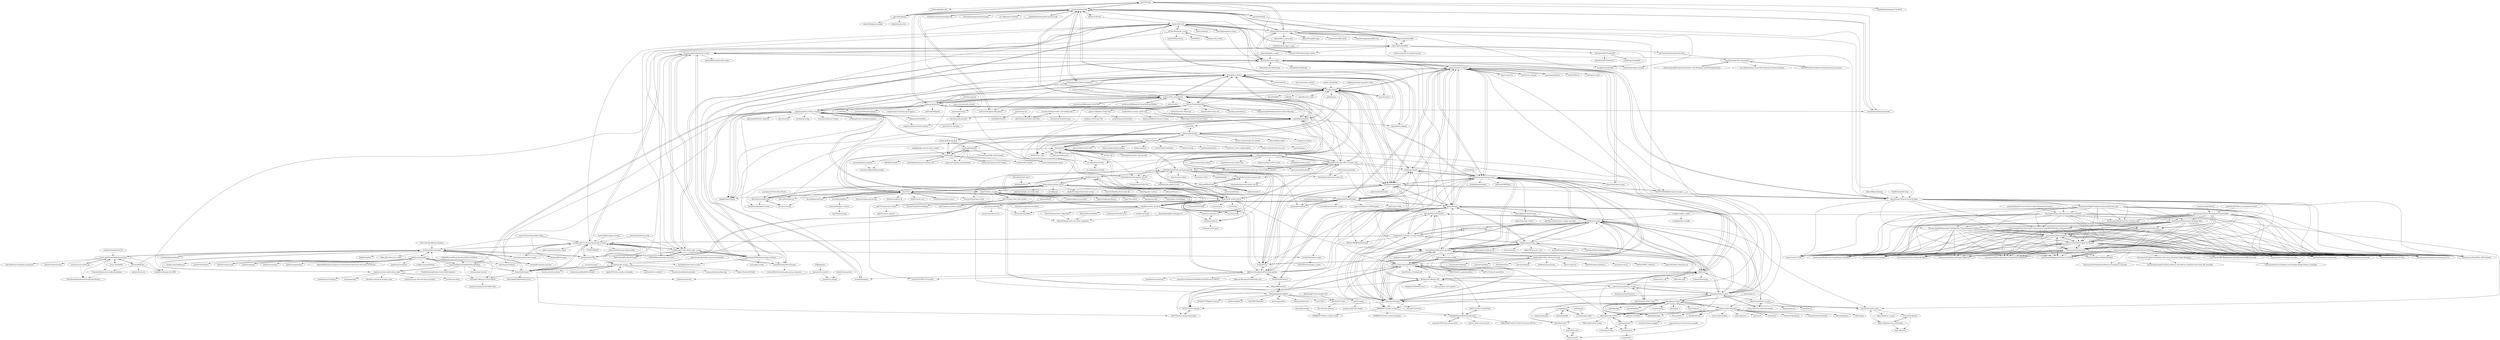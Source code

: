 digraph G {
"jgorset/facepy" -> "jgorset/fandjango"
"jgorset/facepy" -> "mobolic/facebook-sdk"
"jgorset/facepy" -> "minimaxir/facebook-page-post-scraper"
"jgorset/facepy" -> "tschellenbach/Django-facebook" ["e"=1]
"jgorset/facepy" -> "chenjr0719/Facebook-Page-Crawler"
"jgorset/facepy" -> "facebook/python-sdk" ["e"=1]
"jgorset/facepy" -> "michaelhelmick/requests-facebook"
"mobolic/facebook-sdk" -> "jgorset/facepy"
"mobolic/facebook-sdk" -> "tschellenbach/Django-facebook" ["e"=1]
"mobolic/facebook-sdk" -> "facebook/facebook-python-business-sdk" ["e"=1]
"mobolic/facebook-sdk" -> "huandu/facebook" ["e"=1]
"mobolic/facebook-sdk" -> "bear/python-twitter"
"mobolic/facebook-sdk" -> "minimaxir/facebook-page-post-scraper"
"mobolic/facebook-sdk" -> "facebookarchive/python-instagram" ["e"=1]
"mobolic/facebook-sdk" -> "python-twitter-tools/twitter"
"mobolic/facebook-sdk" -> "hungtraan/FacebookBot" ["e"=1]
"mobolic/facebook-sdk" -> "LevPasha/Instagram-API-python" ["e"=1]
"mobolic/facebook-sdk" -> "facebookarchive/facebook-php-sdk" ["e"=1]
"mobolic/facebook-sdk" -> "Wizcorp/phonegap-facebook-plugin" ["e"=1]
"mobolic/facebook-sdk" -> "ryanmcgrath/twython"
"mobolic/facebook-sdk" -> "sns-sdks/python-facebook" ["e"=1]
"mobolic/facebook-sdk" -> "fbchat-dev/fbchat" ["e"=1]
"bisguzar/twitter-scraper" -> "taspinar/twitterscraper"
"bisguzar/twitter-scraper" -> "kevinzg/facebook-scraper"
"bisguzar/twitter-scraper" -> "jonbakerfish/TweetScraper"
"bisguzar/twitter-scraper" -> "twintproject/twint" ["e"=1]
"bisguzar/twitter-scraper" -> "Altimis/Scweet"
"bisguzar/twitter-scraper" -> "JustAnotherArchivist/snscrape"
"bisguzar/twitter-scraper" -> "tweepy/tweepy"
"bisguzar/twitter-scraper" -> "snipsco/snips-nlu" ["e"=1]
"bisguzar/twitter-scraper" -> "x0rz/tweets_analyzer" ["e"=1]
"bisguzar/twitter-scraper" -> "sunainapai/makesite" ["e"=1]
"bisguzar/twitter-scraper" -> "s0md3v/Photon" ["e"=1]
"bisguzar/twitter-scraper" -> "WwZU9VyXfo9KjN/instagram-scraper" ["e"=1]
"bisguzar/twitter-scraper" -> "harismuneer/Ultimate-Social-Scrapers"
"bisguzar/twitter-scraper" -> "psf/requests-html" ["e"=1]
"bisguzar/twitter-scraper" -> "bear/python-twitter"
"spotipy-dev/spotipy" -> "tweepy/tweepy" ["e"=1]
"harismuneer/Ultimate-Social-Scrapers" -> "harismuneer/AndroCompare"
"harismuneer/Ultimate-Social-Scrapers" -> "kevinzg/facebook-scraper"
"harismuneer/Ultimate-Social-Scrapers" -> "harismuneer/Minesweeper-Desktop-Game"
"harismuneer/Ultimate-Social-Scrapers" -> "harismuneer/Wanderlust-The-Travellers-App"
"harismuneer/Ultimate-Social-Scrapers" -> "harismuneer/Clinic-Management-System-ASP.NET"
"harismuneer/Ultimate-Social-Scrapers" -> "harismuneer/Flight-Booking-System-JavaServlets_App"
"harismuneer/Ultimate-Social-Scrapers" -> "harismuneer/Android-Apps-Downloader"
"harismuneer/Ultimate-Social-Scrapers" -> "harismuneer/Stop-Watch_x86-Assembly"
"harismuneer/Ultimate-Social-Scrapers" -> "harismuneer/Audio-and-FFT-Plots"
"harismuneer/Ultimate-Social-Scrapers" -> "harismuneer/Typing-Tutor"
"harismuneer/Ultimate-Social-Scrapers" -> "harismuneer/Command-Line-Interpreter-CLI"
"harismuneer/Ultimate-Social-Scrapers" -> "harismuneer/Handwritten-Digits-Classification-Using-KNN-Multiclass_Perceptron-SVM"
"harismuneer/Ultimate-Social-Scrapers" -> "harismuneer/2-3-Tree"
"harismuneer/Ultimate-Social-Scrapers" -> "Hassaan-Elahi/Writing-Styles-Classification-Using-Stylometric-Analysis"
"harismuneer/Ultimate-Social-Scrapers" -> "harismuneer/Zelda-Game"
"pushshift/api" -> "JustAnotherArchivist/snscrape" ["e"=1]
"facebookarchive/python-instagram" -> "mobolic/facebook-sdk" ["e"=1]
"facebookarchive/python-instagram" -> "bear/python-twitter" ["e"=1]
"facebookarchive/python-instagram" -> "tweepy/tweepy" ["e"=1]
"luka1199/geo-heatmap" -> "harismuneer/Ultimate-Social-Scrapers" ["e"=1]
"PaulMcInnis/JobFunnel" -> "harismuneer/Ultimate-Social-Scrapers" ["e"=1]
"vasani-arpit/WBOT" -> "vasani-arpit/Social-Media-Automation" ["e"=1]
"harismuneer/Flight-Booking-System-JavaServlets_App" -> "harismuneer/AndroCompare"
"harismuneer/Flight-Booking-System-JavaServlets_App" -> "harismuneer/Minesweeper-Desktop-Game"
"harismuneer/Flight-Booking-System-JavaServlets_App" -> "harismuneer/Stop-Watch_x86-Assembly"
"harismuneer/Flight-Booking-System-JavaServlets_App" -> "harismuneer/Audio-and-FFT-Plots"
"harismuneer/Flight-Booking-System-JavaServlets_App" -> "harismuneer/Command-Line-Interpreter-CLI"
"harismuneer/Flight-Booking-System-JavaServlets_App" -> "harismuneer/Android-Apps-Downloader"
"harismuneer/Flight-Booking-System-JavaServlets_App" -> "harismuneer/Typing-Tutor"
"harismuneer/Flight-Booking-System-JavaServlets_App" -> "harismuneer/2-3-Tree"
"harismuneer/Flight-Booking-System-JavaServlets_App" -> "harismuneer/Wanderlust-The-Travellers-App"
"harismuneer/Flight-Booking-System-JavaServlets_App" -> "harismuneer/Handwritten-Digits-Classification-Using-KNN-Multiclass_Perceptron-SVM"
"harismuneer/Flight-Booking-System-JavaServlets_App" -> "Hassaan-Elahi/Writing-Styles-Classification-Using-Stylometric-Analysis"
"harismuneer/Flight-Booking-System-JavaServlets_App" -> "harismuneer/Zelda-Game"
"harismuneer/Flight-Booking-System-JavaServlets_App" -> "harismuneer/Clinic-Management-System-ASP.NET"
"harismuneer/Flight-Booking-System-JavaServlets_App" -> "harismuneer/Bubble-Sort-Using-Pointer-Arithmetic"
"harismuneer/Flight-Booking-System-JavaServlets_App" -> "harismuneer/Mapping-3D-Array-to-1D-Array"
"kevinzg/facebook-scraper" -> "harismuneer/Ultimate-Social-Scrapers"
"kevinzg/facebook-scraper" -> "brutalsavage/facebook-post-scraper"
"kevinzg/facebook-scraper" -> "bisguzar/twitter-scraper"
"kevinzg/facebook-scraper" -> "shaikhsajid1111/facebook_page_scraper"
"kevinzg/facebook-scraper" -> "apurvmishra99/facebook-scraper-selenium"
"kevinzg/facebook-scraper" -> "rugantio/fbcrawl"
"kevinzg/facebook-scraper" -> "JustAnotherArchivist/snscrape"
"kevinzg/facebook-scraper" -> "minimaxir/facebook-page-post-scraper"
"kevinzg/facebook-scraper" -> "Rolstenhouse/unofficial-apis" ["e"=1]
"kevinzg/facebook-scraper" -> "warifp/FacebookToolkit" ["e"=1]
"kevinzg/facebook-scraper" -> "moda20/facebook-scraper"
"kevinzg/facebook-scraper" -> "drawrowfly/tiktok-scraper" ["e"=1]
"kevinzg/facebook-scraper" -> "davidteather/TikTok-Api" ["e"=1]
"kevinzg/facebook-scraper" -> "Altimis/Scweet"
"kevinzg/facebook-scraper" -> "realsirjoe/instagram-scraper" ["e"=1]
"xdevplatform/search-tweets-python" -> "xdevplatform/Twitter-API-v2-sample-code"
"xdevplatform/search-tweets-python" -> "geduldig/TwitterAPI"
"xdevplatform/search-tweets-python" -> "xdevplatform/getting-started-with-the-twitter-api-v2-for-academic-research" ["e"=1]
"xdevplatform/search-tweets-python" -> "xdevplatform/twitter-python-ads-sdk"
"xdevplatform/search-tweets-python" -> "DocNow/twarc" ["e"=1]
"xdevplatform/search-tweets-python" -> "tweepy/tweepy"
"xdevplatform/search-tweets-python" -> "xdevplatform/tweet_parser"
"xdevplatform/search-tweets-python" -> "cjbarrie/academictwitteR" ["e"=1]
"xdevplatform/search-tweets-python" -> "sns-sdks/python-twitter"
"xdevplatform/search-tweets-python" -> "echen102/COVID-19-TweetIDs" ["e"=1]
"xdevplatform/search-tweets-python" -> "osome-iu/botometer-python" ["e"=1]
"xdevplatform/search-tweets-python" -> "shaypal5/awesome-twitter-data" ["e"=1]
"xdevplatform/search-tweets-python" -> "python-twitter-tools/twitter"
"xdevplatform/search-tweets-python" -> "thepanacealab/covid19_twitter" ["e"=1]
"xdevplatform/search-tweets-python" -> "twitter/twurl"
"mispy-archive/twitter_ebooks" -> "hmason/botomatic" ["e"=1]
"ScriptSmith/instamancer" -> "ScriptSmith/socialreaper" ["e"=1]
"JustAnotherArchivist/snscrape" -> "twintproject/twint" ["e"=1]
"JustAnotherArchivist/snscrape" -> "vladkens/twscrape"
"JustAnotherArchivist/snscrape" -> "Altimis/Scweet"
"JustAnotherArchivist/snscrape" -> "bisguzar/twitter-scraper"
"JustAnotherArchivist/snscrape" -> "igorbrigadir/twitter-advanced-search"
"JustAnotherArchivist/snscrape" -> "taspinar/twitterscraper"
"JustAnotherArchivist/snscrape" -> "kevinzg/facebook-scraper"
"JustAnotherArchivist/snscrape" -> "trevorhobenshield/twitter-api-client"
"JustAnotherArchivist/snscrape" -> "tweepy/tweepy"
"JustAnotherArchivist/snscrape" -> "d60/twikit"
"JustAnotherArchivist/snscrape" -> "MaartenGr/BERTopic" ["e"=1]
"JustAnotherArchivist/snscrape" -> "instaloader/instaloader" ["e"=1]
"JustAnotherArchivist/snscrape" -> "drawrowfly/tiktok-scraper" ["e"=1]
"JustAnotherArchivist/snscrape" -> "MartinKBeck/TwitterScraper"
"JustAnotherArchivist/snscrape" -> "DocNow/twarc" ["e"=1]
"orakaro/rainbowstream" -> "python-twitter-tools/twitter" ["e"=1]
"rugantio/fbcrawl" -> "harismuneer/Ultimate-Social-Scrapers"
"rugantio/fbcrawl" -> "tlyu0419/facebook_crawler"
"rugantio/fbcrawl" -> "chenjr0719/Facebook-Page-Crawler"
"rugantio/fbcrawl" -> "brutalsavage/facebook-post-scraper"
"rugantio/fbcrawl" -> "kevinzg/facebook-scraper"
"rugantio/fbcrawl" -> "jonbakerfish/TweetScraper"
"rugantio/fbcrawl" -> "hikaruAi/FacebookBot"
"rugantio/fbcrawl" -> "minimaxir/facebook-page-post-scraper"
"rugantio/fbcrawl" -> "huaying/instagram-crawler" ["e"=1]
"rugantio/fbcrawl" -> "apurvmishra99/facebook-scraper-selenium"
"rugantio/fbcrawl" -> "hhsm95/FacebookPostsScraper"
"rugantio/fbcrawl" -> "18520339/facebook-data-extraction"
"rugantio/fbcrawl" -> "strohne/Facepager" ["e"=1]
"rugantio/fbcrawl" -> "hailoc12/docbao" ["e"=1]
"rugantio/fbcrawl" -> "shaikhsajid1111/social-media-profile-scrapers"
"dariusk/examplebot" -> "dariusk/metaphor-a-minute"
"sunainapai/makesite" -> "bisguzar/twitter-scraper" ["e"=1]
"charlierguo/gmail" -> "ryanmcgrath/twython" ["e"=1]
"elvisyjlin/media-scraper" -> "shichao-an/twitter-photos" ["e"=1]
"elvisyjlin/media-scraper" -> "shadowmoose/RedditDownloader" ["e"=1]
"elvisyjlin/media-scraper" -> "Spark-NF/twitter_media_downloader" ["e"=1]
"elvisyjlin/media-scraper" -> "shaikhsajid1111/social-media-profile-scrapers"
"elvisyjlin/media-scraper" -> "stockbsd/twitter-media-dl" ["e"=1]
"elvisyjlin/media-scraper" -> "krypton-byte/tiktok-downloader" ["e"=1]
"elvisyjlin/media-scraper" -> "mannynotfound/mediascrape"
"elvisyjlin/media-scraper" -> "ScriptSmith/reaper"
"elvisyjlin/media-scraper" -> "Russell-Newton/TikTokPy" ["e"=1]
"bianjiang/tweetf0rm" -> "jonbakerfish/TweetScraper"
"googleapis/google-api-python-client" -> "tweepy/tweepy" ["e"=1]
"drawrowfly/instagram-scraper" -> "shaikhsajid1111/social-media-profile-scrapers" ["e"=1]
"harismuneer/Minesweeper-Desktop-Game" -> "harismuneer/AndroCompare"
"harismuneer/Minesweeper-Desktop-Game" -> "harismuneer/Stop-Watch_x86-Assembly"
"harismuneer/Minesweeper-Desktop-Game" -> "harismuneer/Command-Line-Interpreter-CLI"
"harismuneer/Minesweeper-Desktop-Game" -> "harismuneer/Audio-and-FFT-Plots"
"harismuneer/Minesweeper-Desktop-Game" -> "harismuneer/Android-Apps-Downloader"
"harismuneer/Minesweeper-Desktop-Game" -> "harismuneer/Typing-Tutor"
"harismuneer/Minesweeper-Desktop-Game" -> "harismuneer/2-3-Tree"
"harismuneer/Minesweeper-Desktop-Game" -> "harismuneer/Zelda-Game"
"harismuneer/Minesweeper-Desktop-Game" -> "harismuneer/Mapping-3D-Array-to-1D-Array"
"harismuneer/Minesweeper-Desktop-Game" -> "harismuneer/Activity-Calendar"
"harismuneer/Minesweeper-Desktop-Game" -> "harismuneer/Bubble-Sort-Using-Pointer-Arithmetic"
"harismuneer/Minesweeper-Desktop-Game" -> "harismuneer/Queue-using-Stacks"
"harismuneer/Minesweeper-Desktop-Game" -> "harismuneer/Queue-and-Stack"
"harismuneer/Minesweeper-Desktop-Game" -> "harismuneer/Handwritten-Digits-Classification-Using-KNN-Multiclass_Perceptron-SVM"
"harismuneer/Minesweeper-Desktop-Game" -> "harismuneer/Matrix-Operations-Using-Pointer-Arithmetic"
"go2ismail/Asp.Net-Core-Inventory-Order-Management-System" -> "harismuneer/Clinic-Management-System-ASP.NET" ["e"=1]
"NikolaiT/GoogleScraper" -> "minimaxir/facebook-page-post-scraper" ["e"=1]
"joeyism/linkedin_scraper" -> "kevinzg/facebook-scraper" ["e"=1]
"desmondmorris/node-twitter" -> "ttezel/twit"
"desmondmorris/node-twitter" -> "BoyCook/TwitterJSClient"
"desmondmorris/node-twitter" -> "thisandagain/sentiment" ["e"=1]
"desmondmorris/node-twitter" -> "jaredhanson/passport-twitter" ["e"=1]
"desmondmorris/node-twitter" -> "draftbit/twitter-lite"
"desmondmorris/node-twitter" -> "node-facebook/facebook-node-sdk" ["e"=1]
"desmondmorris/node-twitter" -> "totemstech/instagram-node" ["e"=1]
"desmondmorris/node-twitter" -> "btford/angular-socket-io" ["e"=1]
"desmondmorris/node-twitter" -> "PLhery/node-twitter-api-v2"
"desmondmorris/node-twitter" -> "aivis/user-stream"
"desmondmorris/node-twitter" -> "k0kubun/Nocturn" ["e"=1]
"desmondmorris/node-twitter" -> "googleapis/google-api-nodejs-client" ["e"=1]
"desmondmorris/node-twitter" -> "criso/fbgraph" ["e"=1]
"desmondmorris/node-twitter" -> "twitter/twitter-text"
"desmondmorris/node-twitter" -> "SpiderStrategies/node-tweet-stream"
"n0madic/twitter-scraper" -> "mmpx12/twitter-media-downloader" ["e"=1]
"n0madic/twitter-scraper" -> "the-convocation/twitter-scraper"
"n0madic/twitter-scraper" -> "imperatrona/twitter-scraper"
"n0madic/twitter-scraper" -> "vladkens/twscrape"
"n0madic/twitter-scraper" -> "Altimis/Scweet"
"n0madic/twitter-scraper" -> "trevorhobenshield/twitter-api-client"
"n0madic/twitter-scraper" -> "mahrtayyab/tweety"
"n0madic/twitter-scraper" -> "fa0311/TwitterInternalAPIDocument"
"n0madic/twitter-scraper" -> "g8rswimmer/go-twitter"
"n0madic/twitter-scraper" -> "dghubble/go-twitter"
"n0madic/twitter-scraper" -> "bisguzar/twitter-scraper"
"n0madic/twitter-scraper" -> "JustAnotherArchivist/snscrape"
"n0madic/twitter-scraper" -> "markowanga/stweet"
"n0madic/twitter-scraper" -> "elizaOS/agent-twitter-client" ["e"=1]
"n0madic/twitter-scraper" -> "d60/twikit"
"spring-attic/spring-social-samples" -> "roundrop/facebook4j" ["e"=1]
"RobinL/fuzzymatcher" -> "jsoma/fuzzy_pandas" ["e"=1]
"lukehaas/RunJS" -> "davewasmer/devcert" ["e"=1]
"ColombiaPython/social-media-automation" -> "vasani-arpit/Social-Media-Automation"
"ColombiaPython/social-media-automation" -> "SuryaXanden/Automated-Socialmedia-Posting"
"apurvmishra99/facebook-scraper-selenium" -> "brutalsavage/facebook-post-scraper"
"apurvmishra99/facebook-scraper-selenium" -> "hhsm95/FacebookPostsScraper"
"apurvmishra99/facebook-scraper-selenium" -> "jpryda/facebook-multi-scraper"
"apurvmishra99/facebook-scraper-selenium" -> "isaacmg/fb_scraper"
"apurvmishra99/facebook-scraper-selenium" -> "shaikhsajid1111/facebook_page_scraper"
"apurvmishra99/facebook-scraper-selenium" -> "kevinzg/facebook-scraper"
"brutalsavage/facebook-post-scraper" -> "apurvmishra99/facebook-scraper-selenium"
"brutalsavage/facebook-post-scraper" -> "shaikhsajid1111/facebook_page_scraper"
"brutalsavage/facebook-post-scraper" -> "kevinzg/facebook-scraper"
"brutalsavage/facebook-post-scraper" -> "hhsm95/FacebookPostsScraper"
"brutalsavage/facebook-post-scraper" -> "shaikhsajid1111/social-media-profile-scrapers"
"brutalsavage/facebook-post-scraper" -> "jpryda/facebook-multi-scraper"
"brutalsavage/facebook-post-scraper" -> "rugantio/fbcrawl"
"brutalsavage/facebook-post-scraper" -> "hikaruAi/FacebookBot"
"brutalsavage/facebook-post-scraper" -> "harismuneer/Ultimate-Social-Scrapers"
"brutalsavage/facebook-post-scraper" -> "adriaan90/Facebook-web-scraper"
"draftbit/twitter-lite" -> "HunterLarco/twitter-v2"
"draftbit/twitter-lite" -> "FeedHive/twitter-api-client"
"draftbit/twitter-lite" -> "PLhery/node-twitter-api-v2"
"draftbit/twitter-lite" -> "ttezel/twit"
"draftbit/twitter-lite" -> "abraham/twitter-d"
"draftbit/twitter-lite" -> "xdevplatform/twitter-api-typescript-sdk"
"draftbit/twitter-lite" -> "desmondmorris/node-twitter"
"ptwobrussell/Mining-the-Social-Web" -> "python-twitter-tools/twitter" ["e"=1]
"rhiever/TwitterFollowBot" -> "python-twitter-tools/twitter"
"rhiever/TwitterFollowBot" -> "thricedotted/twitterbot"
"rhiever/TwitterFollowBot" -> "yousefissa/Twitter-Follow-and-Unfollow-Bot"
"rhiever/TwitterFollowBot" -> "rhiever/reddit-twitter-bot" ["e"=1]
"rhiever/TwitterFollowBot" -> "instabot-py/instabot.py" ["e"=1]
"rhiever/TwitterFollowBot" -> "ProgrammingforMarketers/grow-twitter-following" ["e"=1]
"rhiever/TwitterFollowBot" -> "JoeyTawadrous/Twitter-Auto-Pilot"
"rhiever/TwitterFollowBot" -> "hmason/botomatic"
"rhiever/TwitterFollowBot" -> "bear/python-twitter"
"rhiever/TwitterFollowBot" -> "tweepy/tweepy"
"rhiever/TwitterFollowBot" -> "taspinar/twitterscraper"
"rhiever/TwitterFollowBot" -> "gauravssnl/Python-Twitter-Bot"
"rhiever/TwitterFollowBot" -> "fawkesley/twitter-follow-bot"
"rhiever/TwitterFollowBot" -> "toxtli/twitter-accounts-creator-bot"
"rhiever/TwitterFollowBot" -> "LevPasha/Instagram-API-python" ["e"=1]
"huaying/instagram-crawler" -> "rugantio/fbcrawl" ["e"=1]
"huaying/instagram-crawler" -> "kevinzg/facebook-scraper" ["e"=1]
"harismuneer/Library-Management-System-JAVA" -> "harismuneer/AndroCompare"
"harismuneer/Library-Management-System-JAVA" -> "harismuneer/Audio-and-FFT-Plots"
"harismuneer/Library-Management-System-JAVA" -> "harismuneer/Stop-Watch_x86-Assembly"
"harismuneer/Library-Management-System-JAVA" -> "harismuneer/Android-Apps-Downloader"
"harismuneer/Library-Management-System-JAVA" -> "harismuneer/Typing-Tutor"
"harismuneer/Library-Management-System-JAVA" -> "harismuneer/Command-Line-Interpreter-CLI"
"harismuneer/Library-Management-System-JAVA" -> "harismuneer/2-3-Tree"
"harismuneer/Library-Management-System-JAVA" -> "harismuneer/Handwritten-Digits-Classification-Using-KNN-Multiclass_Perceptron-SVM"
"harismuneer/Library-Management-System-JAVA" -> "harismuneer/Zelda-Game"
"harismuneer/Library-Management-System-JAVA" -> "Hassaan-Elahi/Writing-Styles-Classification-Using-Stylometric-Analysis"
"harismuneer/Library-Management-System-JAVA" -> "harismuneer/Minesweeper-Desktop-Game"
"harismuneer/Library-Management-System-JAVA" -> "harismuneer/Wanderlust-The-Travellers-App"
"harismuneer/Library-Management-System-JAVA" -> "harismuneer/Mapping-3D-Array-to-1D-Array"
"harismuneer/Library-Management-System-JAVA" -> "harismuneer/Queue-and-Stack"
"harismuneer/Library-Management-System-JAVA" -> "harismuneer/Activity-Calendar"
"mikhailklassen/Mining-the-Social-Web-3rd-Edition" -> "bonzanini/Book-SocialMediaMiningPython" ["e"=1]
"Twitter4J/Twitter4J" -> "twitter/hbc" ["e"=1]
"Twitter4J/Twitter4J" -> "roundrop/facebook4j"
"Twitter4J/Twitter4J" -> "python-twitter-tools/twitter"
"Twitter4J/Twitter4J" -> "scribejava/scribejava" ["e"=1]
"Twitter4J/Twitter4J" -> "restfb/restfb"
"Twitter4J/Twitter4J" -> "twitter/twitter-text"
"Twitter4J/Twitter4J" -> "redouane59/twittered"
"Twitter4J/Twitter4J" -> "sferik/twitter-ruby" ["e"=1]
"Twitter4J/Twitter4J" -> "twitter-archive/twitter-kit-android" ["e"=1]
"Twitter4J/Twitter4J" -> "takke/twitter4j-v2"
"Twitter4J/Twitter4J" -> "abraham/twitteroauth" ["e"=1]
"Twitter4J/Twitter4J" -> "tweepy/tweepy"
"Twitter4J/Twitter4J" -> "Discord4J/Discord4J" ["e"=1]
"Twitter4J/Twitter4J" -> "instagram4j/instagram4j" ["e"=1]
"Twitter4J/Twitter4J" -> "sachin-handiekar/jInstagram" ["e"=1]
"ryanmcgrath/twython" -> "bear/python-twitter"
"ryanmcgrath/twython" -> "geduldig/TwitterAPI"
"ryanmcgrath/twython" -> "python-twitter-tools/twitter"
"ryanmcgrath/twython" -> "tweepy/tweepy"
"ryanmcgrath/twython" -> "bianjiang/tweetf0rm"
"ryanmcgrath/twython" -> "mobolic/facebook-sdk"
"ryanmcgrath/twython" -> "inueni/birdy"
"ryanmcgrath/twython" -> "ryanmcgrath/twython-django"
"ryanmcgrath/twython" -> "realpython/list-of-python-api-wrappers" ["e"=1]
"ryanmcgrath/twython" -> "ckoepp/TwitterSearch"
"ryanmcgrath/twython" -> "ideoforms/python-twitter-examples"
"ryanmcgrath/twython" -> "tschellenbach/Django-facebook" ["e"=1]
"ryanmcgrath/twython" -> "goldsmith/Wikipedia" ["e"=1]
"ryanmcgrath/twython" -> "facebookarchive/python-instagram" ["e"=1]
"ryanmcgrath/twython" -> "DocNow/twarc" ["e"=1]
"harismuneer/Clinic-Management-System-ASP.NET" -> "harismuneer/AndroCompare"
"harismuneer/Clinic-Management-System-ASP.NET" -> "harismuneer/Audio-and-FFT-Plots"
"harismuneer/Clinic-Management-System-ASP.NET" -> "harismuneer/Stop-Watch_x86-Assembly"
"harismuneer/Clinic-Management-System-ASP.NET" -> "harismuneer/Command-Line-Interpreter-CLI"
"harismuneer/Clinic-Management-System-ASP.NET" -> "harismuneer/Android-Apps-Downloader"
"harismuneer/Clinic-Management-System-ASP.NET" -> "harismuneer/Typing-Tutor"
"harismuneer/Clinic-Management-System-ASP.NET" -> "harismuneer/2-3-Tree"
"harismuneer/Clinic-Management-System-ASP.NET" -> "harismuneer/Minesweeper-Desktop-Game"
"harismuneer/Clinic-Management-System-ASP.NET" -> "harismuneer/Wanderlust-The-Travellers-App"
"harismuneer/Clinic-Management-System-ASP.NET" -> "harismuneer/Handwritten-Digits-Classification-Using-KNN-Multiclass_Perceptron-SVM"
"harismuneer/Clinic-Management-System-ASP.NET" -> "harismuneer/Zelda-Game"
"harismuneer/Clinic-Management-System-ASP.NET" -> "Hassaan-Elahi/Writing-Styles-Classification-Using-Stylometric-Analysis"
"harismuneer/Clinic-Management-System-ASP.NET" -> "harismuneer/Mapping-3D-Array-to-1D-Array"
"harismuneer/Clinic-Management-System-ASP.NET" -> "harismuneer/Activity-Calendar"
"harismuneer/Clinic-Management-System-ASP.NET" -> "harismuneer/Bubble-Sort-Using-Pointer-Arithmetic"
"harismuneer/Android-Apps-Downloader" -> "harismuneer/Command-Line-Interpreter-CLI"
"harismuneer/Android-Apps-Downloader" -> "harismuneer/Stop-Watch_x86-Assembly"
"harismuneer/Android-Apps-Downloader" -> "harismuneer/Audio-and-FFT-Plots"
"harismuneer/Android-Apps-Downloader" -> "harismuneer/AndroCompare"
"harismuneer/Android-Apps-Downloader" -> "harismuneer/2-3-Tree"
"harismuneer/Android-Apps-Downloader" -> "harismuneer/Typing-Tutor"
"harismuneer/Android-Apps-Downloader" -> "harismuneer/Bubble-Sort-Using-Pointer-Arithmetic"
"harismuneer/Android-Apps-Downloader" -> "harismuneer/Mapping-3D-Array-to-1D-Array"
"harismuneer/Android-Apps-Downloader" -> "harismuneer/Queue-using-Stacks"
"harismuneer/Android-Apps-Downloader" -> "harismuneer/Queue-and-Stack"
"harismuneer/Android-Apps-Downloader" -> "harismuneer/Activity-Calendar"
"harismuneer/Android-Apps-Downloader" -> "harismuneer/Matrix-Operations-Using-Pointer-Arithmetic"
"harismuneer/Android-Apps-Downloader" -> "harismuneer/Full-Wave-Bridge-Rectifier"
"harismuneer/Android-Apps-Downloader" -> "harismuneer/Doubly-and-Singly-Linked-List"
"harismuneer/Android-Apps-Downloader" -> "harismuneer/Round-Robin-Scheduler"
"harismuneer/AndroCompare" -> "harismuneer/Stop-Watch_x86-Assembly"
"harismuneer/AndroCompare" -> "harismuneer/Command-Line-Interpreter-CLI"
"harismuneer/AndroCompare" -> "harismuneer/Audio-and-FFT-Plots"
"harismuneer/AndroCompare" -> "harismuneer/Android-Apps-Downloader"
"harismuneer/AndroCompare" -> "harismuneer/Typing-Tutor"
"harismuneer/AndroCompare" -> "harismuneer/2-3-Tree"
"harismuneer/AndroCompare" -> "harismuneer/Queue-and-Stack"
"harismuneer/AndroCompare" -> "harismuneer/Bubble-Sort-Using-Pointer-Arithmetic"
"harismuneer/AndroCompare" -> "harismuneer/Mapping-3D-Array-to-1D-Array"
"harismuneer/AndroCompare" -> "harismuneer/Queue-using-Stacks"
"harismuneer/AndroCompare" -> "harismuneer/Activity-Calendar"
"harismuneer/AndroCompare" -> "harismuneer/Matrix-Operations-Using-Pointer-Arithmetic"
"harismuneer/AndroCompare" -> "harismuneer/Full-Wave-Bridge-Rectifier"
"harismuneer/AndroCompare" -> "harismuneer/Doubly-and-Singly-Linked-List"
"nas5w/javascript-tips-and-tidbits" -> "sinclairzx81/threadbox" ["e"=1]
"jgorset/fandjango" -> "jgorset/facepy"
"jgorset/fandjango" -> "jgorset/fandjango-example"
"jgorset/fandjango" -> "jezdez/django-hosts" ["e"=1]
"Mottl/GetOldTweets3" -> "Jefferson-Henrique/GetOldTweets-python"
"Mottl/GetOldTweets3" -> "taspinar/twitterscraper"
"Mottl/GetOldTweets3" -> "Solin1998/SearchTT"
"inueni/birdy" -> "Mezgrman/TweetPony"
"JosephLai241/URS" -> "ScriptSmith/socialreaper" ["e"=1]
"JosephLai241/URS" -> "ScriptSmith/reaper" ["e"=1]
"JosephLai241/URS" -> "shaikhsajid1111/social-media-profile-scrapers" ["e"=1]
"JosephLai241/URS" -> "jonbakerfish/TweetScraper" ["e"=1]
"JosephLai241/URS" -> "elvisyjlin/media-scraper" ["e"=1]
"sns-sdks/python-youtube" -> "sns-sdks/python-twitter" ["e"=1]
"oduwsdl/tweetedat" -> "BANKA2017/twitter-monitor-assets"
"Nick-Gottschlich/Social-Amnesia" -> "ScriptSmith/socialreaper" ["e"=1]
"yjose/twitter-bot" -> "JoeyTawadrous/Twitter-Auto-Pilot"
"yjose/twitter-bot" -> "mrbellek/twitterbot"
"mrjones/oauth" -> "gomodule/oauth1"
"harismuneer/Handwritten-Digits-Classification-Using-KNN-Multiclass_Perceptron-SVM" -> "harismuneer/Stop-Watch_x86-Assembly"
"harismuneer/Handwritten-Digits-Classification-Using-KNN-Multiclass_Perceptron-SVM" -> "harismuneer/Command-Line-Interpreter-CLI"
"harismuneer/Handwritten-Digits-Classification-Using-KNN-Multiclass_Perceptron-SVM" -> "harismuneer/Audio-and-FFT-Plots"
"harismuneer/Handwritten-Digits-Classification-Using-KNN-Multiclass_Perceptron-SVM" -> "harismuneer/Android-Apps-Downloader"
"harismuneer/Handwritten-Digits-Classification-Using-KNN-Multiclass_Perceptron-SVM" -> "harismuneer/2-3-Tree"
"harismuneer/Handwritten-Digits-Classification-Using-KNN-Multiclass_Perceptron-SVM" -> "harismuneer/AndroCompare"
"harismuneer/Handwritten-Digits-Classification-Using-KNN-Multiclass_Perceptron-SVM" -> "harismuneer/Typing-Tutor"
"harismuneer/Handwritten-Digits-Classification-Using-KNN-Multiclass_Perceptron-SVM" -> "harismuneer/Queue-and-Stack"
"harismuneer/Handwritten-Digits-Classification-Using-KNN-Multiclass_Perceptron-SVM" -> "harismuneer/Bubble-Sort-Using-Pointer-Arithmetic"
"harismuneer/Handwritten-Digits-Classification-Using-KNN-Multiclass_Perceptron-SVM" -> "harismuneer/Mapping-3D-Array-to-1D-Array"
"harismuneer/Handwritten-Digits-Classification-Using-KNN-Multiclass_Perceptron-SVM" -> "harismuneer/Queue-using-Stacks"
"harismuneer/Handwritten-Digits-Classification-Using-KNN-Multiclass_Perceptron-SVM" -> "harismuneer/Activity-Calendar"
"harismuneer/Handwritten-Digits-Classification-Using-KNN-Multiclass_Perceptron-SVM" -> "harismuneer/Matrix-Operations-Using-Pointer-Arithmetic"
"harismuneer/Handwritten-Digits-Classification-Using-KNN-Multiclass_Perceptron-SVM" -> "harismuneer/Full-Wave-Bridge-Rectifier"
"harismuneer/Handwritten-Digits-Classification-Using-KNN-Multiclass_Perceptron-SVM" -> "harismuneer/Doubly-and-Singly-Linked-List"
"ethanXWL/Python-Selenium-Facebook-group-auto-poster" -> "adar2/Facebook-Posts-Automation"
"SimonHoiberg/Hue-Debugger-UI" -> "SimonHoiberg/create-react-web-component" ["e"=1]
"harismuneer/Zelda-Game" -> "harismuneer/Stop-Watch_x86-Assembly"
"harismuneer/Zelda-Game" -> "harismuneer/Command-Line-Interpreter-CLI"
"harismuneer/Zelda-Game" -> "harismuneer/Audio-and-FFT-Plots"
"harismuneer/Zelda-Game" -> "harismuneer/2-3-Tree"
"harismuneer/Zelda-Game" -> "harismuneer/Typing-Tutor"
"harismuneer/Zelda-Game" -> "harismuneer/Android-Apps-Downloader"
"harismuneer/Zelda-Game" -> "harismuneer/AndroCompare"
"harismuneer/Zelda-Game" -> "harismuneer/Mapping-3D-Array-to-1D-Array"
"harismuneer/Zelda-Game" -> "harismuneer/Activity-Calendar"
"harismuneer/Zelda-Game" -> "harismuneer/Bubble-Sort-Using-Pointer-Arithmetic"
"harismuneer/Zelda-Game" -> "harismuneer/Queue-using-Stacks"
"harismuneer/Zelda-Game" -> "harismuneer/Queue-and-Stack"
"harismuneer/Zelda-Game" -> "harismuneer/Matrix-Operations-Using-Pointer-Arithmetic"
"harismuneer/Zelda-Game" -> "harismuneer/Full-Wave-Bridge-Rectifier"
"harismuneer/Zelda-Game" -> "harismuneer/Doubly-and-Singly-Linked-List"
"harismuneer/BelalHashmi-Assembly-Exercise-Solutions" -> "harismuneer/Graphical-Display-Memory-and-Software_Hardware-Interrupts-x86_Assembly"
"harismuneer/BelalHashmi-Assembly-Exercise-Solutions" -> "harismuneer/Factory-Singleton-and-Strategy-Design-Patterns_Examples"
"harismuneer/BelalHashmi-Assembly-Exercise-Solutions" -> "harismuneer/Forking-SharedMemory-Semaphores_Example"
"harismuneer/BelalHashmi-Assembly-Exercise-Solutions" -> "harismuneer/Bit-Manipulation-and-Subroutines-8086_Assembly"
"harismuneer/BelalHashmi-Assembly-Exercise-Solutions" -> "harismuneer/Car-Parking-Controller"
"harismuneer/BelalHashmi-Assembly-Exercise-Solutions" -> "harismuneer/Gradient-Smoothness-Structural_Similarity-Image_Histogram"
"harismuneer/BelalHashmi-Assembly-Exercise-Solutions" -> "harismuneer/Mapping-3D-Array-to-1D-Array"
"harismuneer/BelalHashmi-Assembly-Exercise-Solutions" -> "harismuneer/Activity-Calendar"
"harismuneer/BelalHashmi-Assembly-Exercise-Solutions" -> "harismuneer/Full-Wave-Bridge-Rectifier"
"harismuneer/BelalHashmi-Assembly-Exercise-Solutions" -> "harismuneer/Bubble-Sort-Using-Pointer-Arithmetic"
"harismuneer/BelalHashmi-Assembly-Exercise-Solutions" -> "harismuneer/Queue-using-Stacks"
"harismuneer/BelalHashmi-Assembly-Exercise-Solutions" -> "harismuneer/Queue-and-Stack"
"harismuneer/BelalHashmi-Assembly-Exercise-Solutions" -> "harismuneer/Matrix-Operations-Using-Pointer-Arithmetic"
"harismuneer/BelalHashmi-Assembly-Exercise-Solutions" -> "harismuneer/Doubly-and-Singly-Linked-List"
"harismuneer/BelalHashmi-Assembly-Exercise-Solutions" -> "harismuneer/Round-Robin-Scheduler"
"xbwei/Data-Mining-on-Social-Media" -> "xbwei/Visualizing-Social-Media-Data"
"ishandutta2007/FacebookPy" -> "ishandutta2007/TwitterPy"
"ishandutta2007/FacebookPy" -> "socialbotspy/LinkedinPy"
"hmason/botomatic" -> "thricedotted/twitterbot"
"Hassaan-Elahi/Writing-Styles-Classification-Using-Stylometric-Analysis" -> "harismuneer/Stop-Watch_x86-Assembly"
"Hassaan-Elahi/Writing-Styles-Classification-Using-Stylometric-Analysis" -> "harismuneer/Audio-and-FFT-Plots"
"Hassaan-Elahi/Writing-Styles-Classification-Using-Stylometric-Analysis" -> "harismuneer/Command-Line-Interpreter-CLI"
"Hassaan-Elahi/Writing-Styles-Classification-Using-Stylometric-Analysis" -> "harismuneer/Android-Apps-Downloader"
"Hassaan-Elahi/Writing-Styles-Classification-Using-Stylometric-Analysis" -> "harismuneer/Typing-Tutor"
"Hassaan-Elahi/Writing-Styles-Classification-Using-Stylometric-Analysis" -> "harismuneer/2-3-Tree"
"Hassaan-Elahi/Writing-Styles-Classification-Using-Stylometric-Analysis" -> "harismuneer/AndroCompare"
"Hassaan-Elahi/Writing-Styles-Classification-Using-Stylometric-Analysis" -> "harismuneer/Bubble-Sort-Using-Pointer-Arithmetic"
"Hassaan-Elahi/Writing-Styles-Classification-Using-Stylometric-Analysis" -> "harismuneer/Mapping-3D-Array-to-1D-Array"
"Hassaan-Elahi/Writing-Styles-Classification-Using-Stylometric-Analysis" -> "harismuneer/Queue-using-Stacks"
"Hassaan-Elahi/Writing-Styles-Classification-Using-Stylometric-Analysis" -> "harismuneer/Queue-and-Stack"
"Hassaan-Elahi/Writing-Styles-Classification-Using-Stylometric-Analysis" -> "harismuneer/Activity-Calendar"
"Hassaan-Elahi/Writing-Styles-Classification-Using-Stylometric-Analysis" -> "harismuneer/Matrix-Operations-Using-Pointer-Arithmetic"
"Hassaan-Elahi/Writing-Styles-Classification-Using-Stylometric-Analysis" -> "harismuneer/Full-Wave-Bridge-Rectifier"
"Hassaan-Elahi/Writing-Styles-Classification-Using-Stylometric-Analysis" -> "harismuneer/Doubly-and-Singly-Linked-List"
"harismuneer/Gradient-Smoothness-Structural_Similarity-Image_Histogram" -> "harismuneer/Factory-Singleton-and-Strategy-Design-Patterns_Examples"
"harismuneer/Gradient-Smoothness-Structural_Similarity-Image_Histogram" -> "harismuneer/Forking-SharedMemory-Semaphores_Example"
"harismuneer/Gradient-Smoothness-Structural_Similarity-Image_Histogram" -> "harismuneer/Graphical-Display-Memory-and-Software_Hardware-Interrupts-x86_Assembly"
"harismuneer/Typing-Tutor" -> "harismuneer/Stop-Watch_x86-Assembly"
"harismuneer/Typing-Tutor" -> "harismuneer/Command-Line-Interpreter-CLI"
"harismuneer/Typing-Tutor" -> "harismuneer/Audio-and-FFT-Plots"
"harismuneer/Typing-Tutor" -> "harismuneer/Android-Apps-Downloader"
"harismuneer/Typing-Tutor" -> "harismuneer/2-3-Tree"
"harismuneer/Typing-Tutor" -> "harismuneer/AndroCompare"
"harismuneer/Typing-Tutor" -> "harismuneer/Bubble-Sort-Using-Pointer-Arithmetic"
"harismuneer/Typing-Tutor" -> "harismuneer/Mapping-3D-Array-to-1D-Array"
"harismuneer/Typing-Tutor" -> "harismuneer/Queue-using-Stacks"
"harismuneer/Typing-Tutor" -> "harismuneer/Activity-Calendar"
"harismuneer/Typing-Tutor" -> "harismuneer/Queue-and-Stack"
"harismuneer/Typing-Tutor" -> "harismuneer/Matrix-Operations-Using-Pointer-Arithmetic"
"harismuneer/Typing-Tutor" -> "harismuneer/Full-Wave-Bridge-Rectifier"
"harismuneer/Typing-Tutor" -> "harismuneer/Doubly-and-Singly-Linked-List"
"harismuneer/Typing-Tutor" -> "harismuneer/Round-Robin-Scheduler"
"Silind-Software/tslint-config-silind" -> "SimonHoiberg/create-react-web-component"
"vasani-arpit/Social-Media-Automation" -> "ColombiaPython/social-media-automation"
"vasani-arpit/Social-Media-Automation" -> "ayrshare/social-media-api"
"vasani-arpit/Social-Media-Automation" -> "vasani-arpit/WBOT" ["e"=1]
"vasani-arpit/Social-Media-Automation" -> "BotLibre/BotLibre"
"vasani-arpit/Social-Media-Automation" -> "SuryaXanden/Automated-Socialmedia-Posting"
"vasani-arpit/Social-Media-Automation" -> "toadlyBroodle/spam-bot-3000"
"vasani-arpit/Social-Media-Automation" -> "ScriptSmith/socialreaper"
"vasani-arpit/Social-Media-Automation" -> "HenryAlbu/auto-Instagram-posting-bot" ["e"=1]
"vasani-arpit/Social-Media-Automation" -> "DuxSec/videoGenerator" ["e"=1]
"tcnksm/gcli" -> "ChimeraCoder/anaconda" ["e"=1]
"jasonmayes/Twitter-Post-Fetcher" -> "BoyCook/TwitterJSClient" ["e"=1]
"tweepy/tweepy" -> "bear/python-twitter"
"tweepy/tweepy" -> "python-twitter-tools/twitter"
"tweepy/tweepy" -> "twintproject/twint" ["e"=1]
"tweepy/tweepy" -> "bisguzar/twitter-scraper"
"tweepy/tweepy" -> "xdevplatform/Twitter-API-v2-sample-code"
"tweepy/tweepy" -> "ryanmcgrath/twython"
"tweepy/tweepy" -> "praw-dev/praw" ["e"=1]
"tweepy/tweepy" -> "sloria/TextBlob" ["e"=1]
"tweepy/tweepy" -> "taspinar/twitterscraper"
"tweepy/tweepy" -> "JustAnotherArchivist/snscrape"
"tweepy/tweepy" -> "nltk/nltk" ["e"=1]
"tweepy/tweepy" -> "xdevplatform/search-tweets-python"
"tweepy/tweepy" -> "geduldig/TwitterAPI"
"tweepy/tweepy" -> "amueller/word_cloud" ["e"=1]
"tweepy/tweepy" -> "psf/requests" ["e"=1]
"drawrowfly/tiktok-scraper" -> "JustAnotherArchivist/snscrape" ["e"=1]
"drawrowfly/tiktok-scraper" -> "kevinzg/facebook-scraper" ["e"=1]
"sns-sdks/python-twitter" -> "sns-sdks/python-youtube" ["e"=1]
"chris-greening/instascrape" -> "shaikhsajid1111/social-media-profile-scrapers" ["e"=1]
"chris-greening/instascrape" -> "shaikhsajid1111/facebook_page_scraper" ["e"=1]
"xdevplatform/Twitter-API-v2-sample-code" -> "xdevplatform/search-tweets-python"
"xdevplatform/Twitter-API-v2-sample-code" -> "xdevplatform/twitter-api-typescript-sdk"
"xdevplatform/Twitter-API-v2-sample-code" -> "xdevplatform/getting-started-with-the-twitter-api-v2-for-academic-research" ["e"=1]
"xdevplatform/Twitter-API-v2-sample-code" -> "PLhery/node-twitter-api-v2"
"xdevplatform/Twitter-API-v2-sample-code" -> "xdevplatform/postman-twitter-api"
"xdevplatform/Twitter-API-v2-sample-code" -> "tweepy/tweepy"
"xdevplatform/Twitter-API-v2-sample-code" -> "xdevplatform/twitter-api-java-sdk"
"xdevplatform/Twitter-API-v2-sample-code" -> "python-twitter-tools/twitter"
"xdevplatform/Twitter-API-v2-sample-code" -> "JustAnotherArchivist/snscrape"
"xdevplatform/Twitter-API-v2-sample-code" -> "DocNow/twarc" ["e"=1]
"xdevplatform/Twitter-API-v2-sample-code" -> "twintproject/twint" ["e"=1]
"xdevplatform/Twitter-API-v2-sample-code" -> "geduldig/TwitterAPI"
"xdevplatform/Twitter-API-v2-sample-code" -> "cjbarrie/academictwitteR" ["e"=1]
"xdevplatform/Twitter-API-v2-sample-code" -> "twitter/twurl"
"xdevplatform/Twitter-API-v2-sample-code" -> "trevorhobenshield/twitter-api-client"
"sferik/t-ruby" -> "twitter/twurl" ["e"=1]
"twitter/twitter-text" -> "Twitter4J/Twitter4J"
"twitter/twitter-text" -> "benhmoore/Knwl" ["e"=1]
"twitter/twitter-text" -> "twitter/twurl"
"twitter/twitter-text" -> "twitter/TwitterTextEditor" ["e"=1]
"twitter/twitter-text" -> "twitter/twemoji" ["e"=1]
"twitter/twitter-text" -> "mattdonnelly/Swifter" ["e"=1]
"twitter/twitter-text" -> "ttezel/twit"
"twitter/twitter-text" -> "twitter/ios-twitter-image-pipeline" ["e"=1]
"twitter/twitter-text" -> "twitter-archive/twitter-text-java" ["e"=1]
"twitter/twitter-text" -> "PLhery/node-twitter-api-v2"
"twitter/twitter-text" -> "greymd/ojichat" ["e"=1]
"twitter/twitter-text" -> "sferik/twitter-ruby" ["e"=1]
"twitter/twitter-text" -> "optonaut/ActiveLabel.swift" ["e"=1]
"twitter/twitter-text" -> "NaturalNode/natural" ["e"=1]
"twitter/twitter-text" -> "draft-js-plugins/draft-js-plugins" ["e"=1]
"PLhery/node-twitter-api-v2" -> "xdevplatform/twitter-api-typescript-sdk"
"PLhery/node-twitter-api-v2" -> "xdevplatform/Twitter-API-v2-sample-code"
"PLhery/node-twitter-api-v2" -> "twitterjs/twitter.js"
"PLhery/node-twitter-api-v2" -> "draftbit/twitter-lite"
"PLhery/node-twitter-api-v2" -> "HunterLarco/twitter-v2"
"PLhery/node-twitter-api-v2" -> "FeedHive/twitter-api-client"
"PLhery/node-twitter-api-v2" -> "ttezel/twit"
"PLhery/node-twitter-api-v2" -> "PLhery/unfollowNinja" ["e"=1]
"PLhery/node-twitter-api-v2" -> "trevorhobenshield/twitter-api-client"
"PLhery/node-twitter-api-v2" -> "neet/masto.js" ["e"=1]
"PLhery/node-twitter-api-v2" -> "wevm/viem" ["e"=1]
"PLhery/node-twitter-api-v2" -> "twitter/twitter-text"
"PLhery/node-twitter-api-v2" -> "desmondmorris/node-twitter"
"PLhery/node-twitter-api-v2" -> "fa0311/twitter-openapi-typescript"
"PLhery/node-twitter-api-v2" -> "vercel/og-image" ["e"=1]
"ttezel/twit" -> "desmondmorris/node-twitter"
"ttezel/twit" -> "draftbit/twitter-lite"
"ttezel/twit" -> "BoyCook/TwitterJSClient"
"ttezel/twit" -> "PLhery/node-twitter-api-v2"
"ttezel/twit" -> "thisandagain/sentiment" ["e"=1]
"ttezel/twit" -> "NaturalNode/natural" ["e"=1]
"ttezel/twit" -> "totemstech/instagram-node" ["e"=1]
"ttezel/twit" -> "kelektiv/node-cron" ["e"=1]
"ttezel/twit" -> "dariusk/examplebot"
"ttezel/twit" -> "CodingTrain/website-archive" ["e"=1]
"ttezel/twit" -> "FeedHive/twitter-api-client"
"ttezel/twit" -> "twitter/twurl"
"ttezel/twit" -> "dilame/instagram-private-api" ["e"=1]
"ttezel/twit" -> "matthewmueller/x-ray" ["e"=1]
"ttezel/twit" -> "tweepy/tweepy"
"shaikhsajid1111/social-media-profile-scrapers" -> "ScriptSmith/socialreaper"
"shaikhsajid1111/social-media-profile-scrapers" -> "shaikhsajid1111/facebook_page_scraper"
"shaikhsajid1111/social-media-profile-scrapers" -> "brutalsavage/facebook-post-scraper"
"shaikhsajid1111/social-media-profile-scrapers" -> "ScriptSmith/reaper"
"shaikhsajid1111/social-media-profile-scrapers" -> "champmq/TheScrapper" ["e"=1]
"shaikhsajid1111/social-media-profile-scrapers" -> "apurvmishra99/facebook-scraper-selenium"
"shaikhsajid1111/social-media-profile-scrapers" -> "shaikhsajid1111/twitter-scraper-selenium"
"shaikhsajid1111/social-media-profile-scrapers" -> "elvisyjlin/media-scraper"
"shaikhsajid1111/social-media-profile-scrapers" -> "hhsm95/FacebookPostsScraper"
"shaikhsajid1111/social-media-profile-scrapers" -> "CYB3R-G0D/SPY" ["e"=1]
"shaikhsajid1111/social-media-profile-scrapers" -> "andrei-polukhin/social-media-profiler"
"shaikhsajid1111/social-media-profile-scrapers" -> "noncent/instagram-data-scraper" ["e"=1]
"shaikhsajid1111/social-media-profile-scrapers" -> "AbderrahimAl/Facebook-Scraper"
"shaikhsajid1111/social-media-profile-scrapers" -> "julian-chan/social-media-scraper"
"shaikhsajid1111/social-media-profile-scrapers" -> "JosephLai241/URS" ["e"=1]
"BANKA2017/twitter-monitor" -> "BANKA2017/twitter-monitor-frontend"
"BANKA2017/twitter-monitor" -> "BANKA2017/twitter-monitor-assets"
"BANKA2017/twitter-monitor" -> "fa0311/TwitterInternalAPIDocument"
"BANKA2017/twitter-monitor" -> "iSarabjitDhiman/XClientTransaction"
"restfb/restfb" -> "roundrop/facebook4j"
"restfb/restfb" -> "restfb/restfb-examples"
"restfb/restfb" -> "facebook/facebook-java-business-sdk" ["e"=1]
"restfb/restfb" -> "instagram4j/instagram4j" ["e"=1]
"restfb/restfb" -> "messenger4j/messenger4j" ["e"=1]
"restfb/restfb" -> "spring-attic/spring-social-facebook" ["e"=1]
"restfb/restfb" -> "sachin-handiekar/jInstagram" ["e"=1]
"restfb/restfb" -> "Twitter4J/Twitter4J"
"restfb/restfb" -> "BotMill/fb-botmill" ["e"=1]
"restfb/restfb" -> "marceloverdijk/restfbmessenger"
"restfb/restfb" -> "spring-attic/spring-social-samples" ["e"=1]
"igorbrigadir/twitter-advanced-search" -> "JustAnotherArchivist/snscrape"
"igorbrigadir/twitter-advanced-search" -> "vladkens/twscrape"
"igorbrigadir/twitter-advanced-search" -> "DocNow/twarc" ["e"=1]
"igorbrigadir/twitter-advanced-search" -> "pielco11/telescan" ["e"=1]
"igorbrigadir/twitter-advanced-search" -> "OhShINT/ohshint.gitbook.io" ["e"=1]
"igorbrigadir/twitter-advanced-search" -> "trevorhobenshield/twitter-api-client"
"igorbrigadir/twitter-advanced-search" -> "novitae/sterraxcyl" ["e"=1]
"igorbrigadir/twitter-advanced-search" -> "Ph055a/OSINT_Collection" ["e"=1]
"igorbrigadir/twitter-advanced-search" -> "cipher387/Dorks-collections-list" ["e"=1]
"igorbrigadir/twitter-advanced-search" -> "vaguileradiaz/tinfoleak" ["e"=1]
"igorbrigadir/twitter-advanced-search" -> "atmoner/TwitWork" ["e"=1]
"igorbrigadir/twitter-advanced-search" -> "DocNow/hydrator" ["e"=1]
"igorbrigadir/twitter-advanced-search" -> "fa0311/TwitterInternalAPIDocument"
"igorbrigadir/twitter-advanced-search" -> "Zarcolio/sitedorks" ["e"=1]
"igorbrigadir/twitter-advanced-search" -> "WebBreacher/osinttools" ["e"=1]
"facebook/facebook-python-business-sdk" -> "mobolic/facebook-sdk" ["e"=1]
"facebook/facebook-python-business-sdk" -> "xdevplatform/twitter-python-ads-sdk" ["e"=1]
"google/google-api-java-client-samples" -> "restfb/restfb" ["e"=1]
"ayrshare/social-media-api" -> "SuryaXanden/Automated-Socialmedia-Posting"
"ayrshare/social-media-api" -> "vasani-arpit/Social-Media-Automation"
"jsvine/markovify" -> "bear/python-twitter" ["e"=1]
"jsvine/markovify" -> "tweepy/tweepy" ["e"=1]
"MartinKBeck/TwitterScraper" -> "cedoard/snscrape_twitter"
"MartinKBeck/TwitterScraper" -> "bhattbhavesh91/twitter-scrapper-snscrape"
"ChangxingJiang/CxSpider" -> "Solin1998/SearchTT"
"ChangxingJiang/CxSpider" -> "selfshore/spiders" ["e"=1]
"ChangxingJiang/CxSpider" -> "h4m5t/NLP-Twitter"
"ChangxingJiang/CxSpider" -> "lixi5338619/lxSpider" ["e"=1]
"ChangxingJiang/CxSpider" -> "xiyaowong/spiders" ["e"=1]
"ChangxingJiang/CxSpider" -> "smityliu/spider"
"ChangxingJiang/CxSpider" -> "downdawn/JSreverse" ["e"=1]
"ChangxingJiang/CxSpider" -> "01ly/TTBot" ["e"=1]
"ChangxingJiang/CxSpider" -> "Bindian9710/Spider-Crack_Js" ["e"=1]
"ideoforms/python-twitter-examples" -> "bonzanini/Book-SocialMediaMiningPython"
"ideoforms/python-twitter-examples" -> "computermacgyver/twitter-python"
"ideoforms/python-twitter-examples" -> "python-twitter-tools/twitter"
"ideoforms/python-twitter-examples" -> "ckoepp/TwitterSearch"
"ideoforms/python-twitter-examples" -> "ravikiranj/twitter-sentiment-analyzer" ["e"=1]
"ideoforms/python-twitter-examples" -> "uclatommy/tweetfeels" ["e"=1]
"ideoforms/python-twitter-examples" -> "adilmoujahid/Twitter_Analytics"
"ideoforms/python-twitter-examples" -> "bpb27/twitter_scraping"
"ideoforms/python-twitter-examples" -> "xiaohan2012/twitter-sent-dnn" ["e"=1]
"ideoforms/python-twitter-examples" -> "jdevoo/twecoll"
"ideoforms/python-twitter-examples" -> "bear/python-twitter"
"ideoforms/python-twitter-examples" -> "bartdag/pymining" ["e"=1]
"ideoforms/python-twitter-examples" -> "Ccantey/GeoSearch-Tweepy"
"ideoforms/python-twitter-examples" -> "geduldig/TwitterAPI"
"ideoforms/python-twitter-examples" -> "Jefferson-Henrique/GetOldTweets-python"
"melbahja/got" -> "vartanbeno/go-reddit" ["e"=1]
"Silind-Software/direflow" -> "SimonHoiberg/create-react-web-component" ["e"=1]
"xiyaowong/spiders" -> "ChangxingJiang/CxSpider" ["e"=1]
"Rolstenhouse/unofficial-apis" -> "kevinzg/facebook-scraper" ["e"=1]
"Solin1998/SearchTT" -> "jonbakerfish/TweetScraper"
"Solin1998/SearchTT" -> "ChangxingJiang/CxSpider"
"Solin1998/SearchTT" -> "smityliu/spider"
"xdevplatform/postman-twitter-api" -> "xdevplatform/Twitter-API-v2-sample-code"
"Zeeshanahmad4/Facebook-Automation-with-Multilogin-and-Residential-Proxies" -> "adar2/Facebook-Posts-Automation"
"FeedHive/twitter-api-client" -> "draftbit/twitter-lite"
"FeedHive/twitter-api-client" -> "xdevplatform/twitter-api-typescript-sdk"
"FeedHive/twitter-api-client" -> "PLhery/node-twitter-api-v2"
"FeedHive/twitter-api-client" -> "HunterLarco/twitter-v2"
"FeedHive/twitter-api-client" -> "jackdomleo7/Checka11y.css" ["e"=1]
"FeedHive/twitter-api-client" -> "Silind-Software/direflow" ["e"=1]
"FeedHive/twitter-api-client" -> "SimonHoiberg/create-react-web-component"
"FeedHive/twitter-api-client" -> "Silind-Software/tslint-config-silind"
"FeedHive/twitter-api-client" -> "vercel/og-image" ["e"=1]
"FeedHive/twitter-api-client" -> "ttezel/twit"
"FeedHive/twitter-api-client" -> "twitterjs/twitter.js"
"FeedHive/twitter-api-client" -> "sinclairzx81/threadbox"
"FeedHive/twitter-api-client" -> "twindle-co/twindle"
"g8rswimmer/go-twitter" -> "michimani/gotwi"
"g8rswimmer/go-twitter" -> "dghubble/go-twitter"
"g8rswimmer/go-twitter" -> "creachadair/twitter"
"g8rswimmer/go-twitter" -> "sivchari/gotwtr"
"g8rswimmer/go-twitter" -> "dghubble/oauth1"
"g8rswimmer/go-twitter" -> "Fallenstedt/twitter-stream"
"HunterLarco/twitter-v2" -> "twitterjs/twitter.js"
"redouane59/twittered" -> "takke/twitter4j-v2"
"redouane59/twittered" -> "xdevplatform/twitter-api-java-sdk"
"redouane59/twittered" -> "winterstein/JTwitter"
"takke/twitter4j-v2" -> "redouane59/twittered"
"takke/twitter4j-v2" -> "xdevplatform/twitter-api-java-sdk"
"hhsm95/FacebookPostsScraper" -> "brutalsavage/facebook-post-scraper"
"hhsm95/FacebookPostsScraper" -> "LorenzoMonti/facebook_page_group_comments"
"adar2/Facebook-Posts-Automation" -> "roy-sukrit/Facebook-Group-Post-Automation-Selenium-Python"
"adar2/Facebook-Posts-Automation" -> "ethanXWL/Python-Selenium-Facebook-group-auto-poster"
"adar2/Facebook-Posts-Automation" -> "Zeeshanahmad4/Facebook-Automation-with-Multilogin-and-Residential-Proxies"
"thricedotted/twitterbot" -> "hmason/botomatic"
"thricedotted/twitterbot" -> "aparrish/rwet-examples" ["e"=1]
"kurrik/twittergo" -> "kurrik/twittergo-examples"
"vartanbeno/go-reddit" -> "turnage/graw"
"18520339/facebook-data-extraction" -> "shaikhsajid1111/facebook_page_scraper"
"gomodule/oauth1" -> "mrjones/oauth"
"smityliu/spider" -> "jasonhavenD/TwitterSpider"
"twitter/twurl" -> "xdevplatform/twitter-python-ads-sdk"
"twitter/twurl" -> "twitter/twitter-text"
"twitter/twurl" -> "xdevplatform/twitter-api-typescript-sdk"
"twitter/twurl" -> "sferik/t-ruby" ["e"=1]
"twitter/twurl" -> "geduldig/TwitterAPI"
"twitter/twurl" -> "g8rswimmer/go-twitter"
"twitter/twurl" -> "sferik/twitter-ruby" ["e"=1]
"twitter/twurl" -> "ttezel/twit"
"twitter/twurl" -> "xdevplatform/twitter-ruby-ads-sdk"
"twitter/twurl" -> "dghubble/go-twitter"
"twitter/twurl" -> "tweepy/tweepy"
"twitter/twurl" -> "xdevplatform/Twitter-API-v2-sample-code"
"twitter/twurl" -> "abraham/twitteroauth" ["e"=1]
"twitter/twurl" -> "xdevplatform/search-tweets-python"
"twitter/twurl" -> "sns-sdks/python-twitter"
"jwlin/ptt-web-crawler" -> "tlyu0419/facebook_crawler" ["e"=1]
"dghubble/oauth1" -> "dghubble/go-twitter"
"dghubble/oauth1" -> "mrjones/oauth"
"dghubble/oauth1" -> "gomodule/oauth1"
"dghubble/gologin" -> "dghubble/go-twitter" ["e"=1]
"xdevplatform/twitter-api-typescript-sdk" -> "PLhery/node-twitter-api-v2"
"xdevplatform/twitter-api-typescript-sdk" -> "xdevplatform/Twitter-API-v2-sample-code"
"xdevplatform/twitter-api-typescript-sdk" -> "FeedHive/twitter-api-client"
"xdevplatform/twitter-api-typescript-sdk" -> "xdevplatform/twitter-api-java-sdk"
"xdevplatform/twitter-api-typescript-sdk" -> "xdevplatform/postman-twitter-ads-api"
"xdevplatform/twitter-api-typescript-sdk" -> "aspida/pathpida" ["e"=1]
"xdevplatform/twitter-api-typescript-sdk" -> "xdevplatform/postman-twitter-api"
"xdevplatform/twitter-api-typescript-sdk" -> "xdevplatform/twitter-python-ads-sdk"
"xdevplatform/twitter-api-typescript-sdk" -> "zenn-dev/zenn-editor" ["e"=1]
"xdevplatform/twitter-api-typescript-sdk" -> "twitter/twurl"
"xdevplatform/twitter-api-typescript-sdk" -> "draftbit/twitter-lite"
"xdevplatform/twitter-api-typescript-sdk" -> "vercel/react-tweet" ["e"=1]
"xdevplatform/twitter-api-typescript-sdk" -> "vercel/og-image" ["e"=1]
"xdevplatform/twitter-api-typescript-sdk" -> "twitterjs/twitter.js"
"xdevplatform/twitter-api-typescript-sdk" -> "g8rswimmer/go-twitter"
"mmpx12/twitter-media-downloader" -> "n0madic/twitter-scraper" ["e"=1]
"mmpx12/twitter-media-downloader" -> "imperatrona/twitter-scraper" ["e"=1]
"facebookarchive/facebook-php-sdk" -> "mobolic/facebook-sdk" ["e"=1]
"Altimis/Scweet" -> "markowanga/stweet"
"Altimis/Scweet" -> "shaikhsajid1111/twitter-scraper-selenium"
"Altimis/Scweet" -> "vladkens/twscrape"
"Altimis/Scweet" -> "taspinar/twitterscraper"
"Altimis/Scweet" -> "jonbakerfish/TweetScraper"
"Altimis/Scweet" -> "mahrtayyab/tweety"
"Altimis/Scweet" -> "bisguzar/twitter-scraper"
"Altimis/Scweet" -> "JustAnotherArchivist/snscrape"
"Altimis/Scweet" -> "n0madic/twitter-scraper"
"Altimis/Scweet" -> "trevorhobenshield/twitter-api-client"
"Altimis/Scweet" -> "d60/twikit"
"Altimis/Scweet" -> "iSarabjitDhiman/TweeterPy"
"Altimis/Scweet" -> "twintproject/twint" ["e"=1]
"Altimis/Scweet" -> "MatthewWolff/TwitterScraper"
"Altimis/Scweet" -> "MartinKBeck/TwitterScraper"
"minimaxir/facebook-page-post-scraper" -> "jgorset/facepy"
"minimaxir/facebook-page-post-scraper" -> "harismuneer/Ultimate-Social-Scrapers"
"minimaxir/facebook-page-post-scraper" -> "mobolic/facebook-sdk"
"minimaxir/facebook-page-post-scraper" -> "kevinzg/facebook-scraper"
"minimaxir/facebook-page-post-scraper" -> "hungtraan/FacebookBot" ["e"=1]
"minimaxir/facebook-page-post-scraper" -> "rugantio/fbcrawl"
"minimaxir/facebook-page-post-scraper" -> "hikaruAi/FacebookBot"
"minimaxir/facebook-page-post-scraper" -> "chenjr0719/Facebook-Page-Crawler"
"minimaxir/facebook-page-post-scraper" -> "dfreelon/fb_scrape_public"
"minimaxir/facebook-page-post-scraper" -> "realsirjoe/instagram-scraper" ["e"=1]
"minimaxir/facebook-page-post-scraper" -> "WwZU9VyXfo9KjN/instagram-scraper" ["e"=1]
"minimaxir/facebook-page-post-scraper" -> "pablobarbera/Rfacebook" ["e"=1]
"minimaxir/facebook-page-post-scraper" -> "NikolaiT/GoogleScraper" ["e"=1]
"minimaxir/facebook-page-post-scraper" -> "bisguzar/twitter-scraper"
"minimaxir/facebook-page-post-scraper" -> "InstaPy/instagram-profilecrawl" ["e"=1]
"xdevplatform/getting-started-with-the-twitter-api-v2-for-academic-research" -> "xdevplatform/Twitter-API-v2-sample-code" ["e"=1]
"xdevplatform/getting-started-with-the-twitter-api-v2-for-academic-research" -> "xdevplatform/search-tweets-python" ["e"=1]
"twitter/communitynotes" -> "xdevplatform/postman-twitter-api" ["e"=1]
"twitter/communitynotes" -> "fa0311/TwitterInternalAPIDocument" ["e"=1]
"mercari/mercari-microservices-example" -> "sivchari/gotwtr" ["e"=1]
"dghubble/go-twitter" -> "ChimeraCoder/anaconda"
"dghubble/go-twitter" -> "dghubble/oauth1"
"dghubble/go-twitter" -> "g8rswimmer/go-twitter"
"dghubble/go-twitter" -> "dghubble/gologin" ["e"=1]
"dghubble/go-twitter" -> "slack-go/slack" ["e"=1]
"dghubble/go-twitter" -> "n0madic/twitter-scraper"
"dghubble/go-twitter" -> "michimani/gotwi"
"dghubble/go-twitter" -> "dghubble/sling" ["e"=1]
"dghubble/go-twitter" -> "kurrik/twittergo"
"dghubble/go-twitter" -> "mmcdole/gofeed" ["e"=1]
"dghubble/go-twitter" -> "mattn/go-mastodon" ["e"=1]
"dghubble/go-twitter" -> "stripe/stripe-go" ["e"=1]
"dghubble/go-twitter" -> "nfnt/resize" ["e"=1]
"dghubble/go-twitter" -> "gocarina/gocsv" ["e"=1]
"dghubble/go-twitter" -> "turnage/graw"
"markowanga/stweet" -> "Altimis/Scweet"
"markowanga/stweet" -> "shaikhsajid1111/twitter-scraper-selenium"
"markowanga/stweet" -> "trevorhobenshield/twitter-api-client"
"markowanga/stweet" -> "vladkens/twscrape"
"markowanga/stweet" -> "markowanga/tor-python-easy"
"markowanga/stweet" -> "mahrtayyab/tweety"
"markowanga/stweet" -> "woluxwolu/twint"
"markowanga/stweet" -> "cipher387/grep_for_osint" ["e"=1]
"markowanga/stweet" -> "JustAnotherArchivist/snscrape"
"markowanga/stweet" -> "n0madic/twitter-scraper"
"markowanga/stweet" -> "proseltd/Telepathy-Community" ["e"=1]
"markowanga/stweet" -> "bellingcat/tiktok-hashtag-analysis" ["e"=1]
"fbchat-dev/fbchat" -> "mobolic/facebook-sdk" ["e"=1]
"fbchat-dev/fbchat" -> "rugantio/fbcrawl" ["e"=1]
"tlyu0419/facebook_crawler" -> "tlyu0419/DataScience" ["e"=1]
"tlyu0419/facebook_crawler" -> "rugantio/fbcrawl"
"tlyu0419/facebook_crawler" -> "jwlin/ptt-web-crawler" ["e"=1]
"tlyu0419/facebook_crawler" -> "shaikhsajid1111/facebook_page_scraper"
"tlyu0419/facebook_crawler" -> "PyPtt/PyPtt" ["e"=1]
"JoeyTawadrous/Twitter-Auto-Pilot" -> "yousefissa/Twitter-Follow-and-Unfollow-Bot"
"lorey/social-media-profiles-regexs" -> "ScriptSmith/socialreaper" ["e"=1]
"lorey/social-media-profiles-regexs" -> "ScriptSmith/reaper" ["e"=1]
"lorey/social-media-profiles-regexs" -> "shaikhsajid1111/social-media-profile-scrapers" ["e"=1]
"turnage/graw" -> "jzelinskie/geddit"
"turnage/graw" -> "vartanbeno/go-reddit"
"turnage/graw" -> "cdipaolo/sentiment" ["e"=1]
"JoeyTawadrous/Facebook-Auto-Pilot" -> "adar2/Facebook-Posts-Automation"
"h4m5t/NLP-Twitter" -> "ALL-AC/tweet-analysis"
"shaikhsajid1111/facebook_page_scraper" -> "brutalsavage/facebook-post-scraper"
"shaikhsajid1111/facebook_page_scraper" -> "kevinzg/facebook-scraper"
"shaikhsajid1111/facebook_page_scraper" -> "shaikhsajid1111/social-media-profile-scrapers"
"shaikhsajid1111/facebook_page_scraper" -> "18520339/facebook-data-extraction"
"shaikhsajid1111/facebook_page_scraper" -> "apurvmishra99/facebook-scraper-selenium"
"shaikhsajid1111/facebook_page_scraper" -> "hhsm95/FacebookPostsScraper"
"shaikhsajid1111/facebook_page_scraper" -> "AbderrahimAl/Facebook-Scraper"
"shaikhsajid1111/facebook_page_scraper" -> "moda20/facebook-scraper"
"twitterjs/twitter.js" -> "twitterjs/twitter-types"
"twitterjs/twitter.js" -> "HunterLarco/twitter-v2"
"dfreelon/fb_scrape_public" -> "yhegde/facebook-page-scraper"
"mahrtayyab/tweety" -> "trevorhobenshield/twitter-api-client"
"mahrtayyab/tweety" -> "fa0311/TwitterInternalAPIDocument"
"mahrtayyab/tweety" -> "vladkens/twscrape"
"mahrtayyab/tweety" -> "bocchilorenzo/ntscraper"
"mahrtayyab/tweety" -> "Altimis/Scweet"
"mahrtayyab/tweety" -> "shaikhsajid1111/twitter-scraper-selenium"
"mahrtayyab/tweety" -> "iSarabjitDhiman/TweeterPy"
"mahrtayyab/tweety" -> "d60/twikit"
"mahrtayyab/tweety" -> "n0madic/twitter-scraper"
"mahrtayyab/tweety" -> "Rishikant181/Rettiwt-API"
"mahrtayyab/tweety" -> "godkingjay/selenium-twitter-scraper"
"mahrtayyab/tweety" -> "fa0311/twitter-openapi"
"mahrtayyab/tweety" -> "Yuuzi261/Tweetcord"
"mahrtayyab/tweety" -> "markowanga/stweet"
"mahrtayyab/tweety" -> "BANKA2017/twitter-monitor"
"CodingTrain/website-archive" -> "ttezel/twit" ["e"=1]
"ozgur/python-linkedin" -> "mobolic/facebook-sdk" ["e"=1]
"ozgur/python-linkedin" -> "bear/python-twitter" ["e"=1]
"instabot-py/instabot.py" -> "rhiever/TwitterFollowBot" ["e"=1]
"egbertbouman/youtube-comment-downloader" -> "elvisyjlin/media-scraper" ["e"=1]
"bonzanini/Book-SocialMediaMiningPython" -> "ideoforms/python-twitter-examples"
"bonzanini/Book-SocialMediaMiningPython" -> "anfederico/stocktalk"
"bonzanini/Book-SocialMediaMiningPython" -> "lamthuyvo/social-media-data-scripts"
"bonzanini/Book-SocialMediaMiningPython" -> "bonzanini/nlp-tutorial" ["e"=1]
"bonzanini/Book-SocialMediaMiningPython" -> "PacktPublishing/Python-Social-Media-Analytics" ["e"=1]
"bonzanini/Book-SocialMediaMiningPython" -> "ScriptSmith/reaper"
"bonzanini/Book-SocialMediaMiningPython" -> "xbwei/Data-Mining-on-Social-Media"
"bonzanini/Book-SocialMediaMiningPython" -> "ScriptSmith/socialreaper"
"shaikhsajid1111/twitter-scraper-selenium" -> "Altimis/Scweet"
"shaikhsajid1111/twitter-scraper-selenium" -> "godkingjay/selenium-twitter-scraper"
"shaikhsajid1111/twitter-scraper-selenium" -> "MatthewWolff/TwitterScraper"
"shaikhsajid1111/twitter-scraper-selenium" -> "mahrtayyab/tweety"
"shaikhsajid1111/twitter-scraper-selenium" -> "markowanga/stweet"
"shaikhsajid1111/twitter-scraper-selenium" -> "vladkens/twscrape"
"shaikhsajid1111/twitter-scraper-selenium" -> "iSarabjitDhiman/TweeterPy"
"shaikhsajid1111/twitter-scraper-selenium" -> "shaikhsajid1111/social-media-profile-scrapers"
"Rishikant181/Rettiwt-API" -> "fa0311/TwitterInternalAPIDocument"
"Rishikant181/Rettiwt-API" -> "the-convocation/twitter-scraper"
"Rishikant181/Rettiwt-API" -> "trevorhobenshield/twitter-api-client"
"Rishikant181/Rettiwt-API" -> "fa0311/twitter-openapi"
"Rishikant181/Rettiwt-API" -> "mahrtayyab/tweety"
"Rishikant181/Rettiwt-API" -> "d60/twikit"
"Rishikant181/Rettiwt-API" -> "BANKA2017/twitter-monitor"
"Rishikant181/Rettiwt-API" -> "Rishikant181/Rettiwt-Core"
"Rishikant181/Rettiwt-API" -> "prinsss/twitter-web-exporter" ["e"=1]
"Rishikant181/Rettiwt-API" -> "vladkens/twscrape"
"jonbakerfish/TweetScraper" -> "taspinar/twitterscraper"
"jonbakerfish/TweetScraper" -> "bisguzar/twitter-scraper"
"jonbakerfish/TweetScraper" -> "Altimis/Scweet"
"jonbakerfish/TweetScraper" -> "Solin1998/SearchTT"
"jonbakerfish/TweetScraper" -> "bianjiang/tweetf0rm"
"jonbakerfish/TweetScraper" -> "Jefferson-Henrique/GetOldTweets-python"
"jonbakerfish/TweetScraper" -> "rugantio/fbcrawl"
"jonbakerfish/TweetScraper" -> "bpb27/twitter_scraping"
"jonbakerfish/TweetScraper" -> "superryeti/Hands-on-WebScraping"
"jonbakerfish/TweetScraper" -> "twintproject/twint" ["e"=1]
"jonbakerfish/TweetScraper" -> "JustAnotherArchivist/snscrape"
"jonbakerfish/TweetScraper" -> "yall/scrapy-twitter"
"jonbakerfish/TweetScraper" -> "JosephLai241/URS" ["e"=1]
"jonbakerfish/TweetScraper" -> "ChangxingJiang/CxSpider"
"jonbakerfish/TweetScraper" -> "muscledreamer/twitter_scrapy"
"prabhakar267/library-management-system" -> "harismuneer/Library-Management-System-JAVA" ["e"=1]
"xdevplatform/twitter-api-java-sdk" -> "takke/twitter4j-v2"
"xdevplatform/twitter-api-java-sdk" -> "redouane59/twittered"
"xdevplatform/twitter-api-java-sdk" -> "xdevplatform/postman-twitter-ads-api"
"facebook/facebook-java-business-sdk" -> "restfb/restfb" ["e"=1]
"facebook/facebook-java-business-sdk" -> "roundrop/facebook4j" ["e"=1]
"dariusk/metaphor-a-minute" -> "dariusk/latourswag"
"the-convocation/twitter-scraper" -> "elizaOS/agent-twitter-client" ["e"=1]
"the-convocation/twitter-scraper" -> "Rishikant181/Rettiwt-API"
"the-convocation/twitter-scraper" -> "n0madic/twitter-scraper"
"the-convocation/twitter-scraper" -> "vladkens/twscrape"
"the-convocation/twitter-scraper" -> "louisgrasset/touitomamout" ["e"=1]
"the-convocation/twitter-scraper" -> "BANKA2017/twitter-monitor"
"the-convocation/twitter-scraper" -> "imperatrona/twitter-scraper"
"BotLibre/BotLibre" -> "vasani-arpit/Social-Media-Automation"
"BotLibre/BotLibre" -> "ColombiaPython/social-media-automation"
"BotLibre/BotLibre" -> "toadlyBroodle/spam-bot-3000"
"BotLibre/BotLibre" -> "pandorabots/rosie" ["e"=1]
"BotLibre/BotLibre" -> "ScriptSmith/socialreaper"
"xdevplatform/twitter-python-ads-sdk" -> "twitterdev/ads-platform-tools"
"xdevplatform/twitter-python-ads-sdk" -> "xdevplatform/twauth-web"
"michimani/gotwi" -> "sivchari/gotwtr"
"michimani/gotwi" -> "g8rswimmer/go-twitter"
"michimani/gotwi" -> "creachadair/twitter"
"maxharlow/csvmatch" -> "jsoma/fuzzy_pandas"
"maxharlow/csvmatch" -> "maxharlow/tutorials"
"sivchari/gotwtr" -> "michimani/gotwi"
"sivchari/gotwtr" -> "sivchari/tenv"
"huandu/facebook" -> "mobolic/facebook-sdk" ["e"=1]
"huandu/facebook" -> "ChimeraCoder/anaconda" ["e"=1]
"fa0311/TwitterInternalAPIDocument" -> "fa0311/twitter-openapi"
"fa0311/TwitterInternalAPIDocument" -> "trevorhobenshield/twitter-api-client"
"fa0311/TwitterInternalAPIDocument" -> "fa0311/TwitterFrontendFlow"
"fa0311/TwitterInternalAPIDocument" -> "BANKA2017/twitter-monitor"
"fa0311/TwitterInternalAPIDocument" -> "tsukumijima/tweepy-authlib"
"fa0311/TwitterInternalAPIDocument" -> "iSarabjitDhiman/XClientTransaction"
"fa0311/TwitterInternalAPIDocument" -> "fa0311/twitter_openapi_python"
"fa0311/TwitterInternalAPIDocument" -> "mahrtayyab/tweety"
"fa0311/TwitterInternalAPIDocument" -> "fa0311/twitter-openapi-typescript"
"fa0311/TwitterInternalAPIDocument" -> "Rishikant181/Rettiwt-API"
"fa0311/TwitterInternalAPIDocument" -> "vladkens/twscrape"
"fa0311/TwitterInternalAPIDocument" -> "iSarabjitDhiman/TweeterPy"
"fa0311/TwitterInternalAPIDocument" -> "d60/twikit"
"fa0311/TwitterInternalAPIDocument" -> "fa0311/twitter-tid-deobf-fork"
"fa0311/TwitterInternalAPIDocument" -> "Lqm1/Twitter_Frontend_API"
"cassidoo/scrapers" -> "ScriptSmith/reaper" ["e"=1]
"ICIJ/datashare" -> "maxharlow/csvmatch" ["e"=1]
"bear/python-twitter" -> "python-twitter-tools/twitter"
"bear/python-twitter" -> "tweepy/tweepy"
"bear/python-twitter" -> "geduldig/TwitterAPI"
"bear/python-twitter" -> "ryanmcgrath/twython"
"bear/python-twitter" -> "mobolic/facebook-sdk"
"bear/python-twitter" -> "facebookarchive/python-instagram" ["e"=1]
"bear/python-twitter" -> "bisguzar/twitter-scraper"
"bear/python-twitter" -> "ideoforms/python-twitter-examples"
"bear/python-twitter" -> "taspinar/twitterscraper"
"bear/python-twitter" -> "praw-dev/praw" ["e"=1]
"bear/python-twitter" -> "rhiever/TwitterFollowBot"
"bear/python-twitter" -> "jsvine/markovify" ["e"=1]
"bear/python-twitter" -> "LevPasha/Instagram-API-python" ["e"=1]
"bear/python-twitter" -> "ckoepp/TwitterSearch"
"bear/python-twitter" -> "ozgur/python-linkedin" ["e"=1]
"Jefferson-Henrique/GetOldTweets-python" -> "Mottl/GetOldTweets3"
"Jefferson-Henrique/GetOldTweets-python" -> "taspinar/twitterscraper"
"Jefferson-Henrique/GetOldTweets-python" -> "bpb27/twitter_scraping"
"Jefferson-Henrique/GetOldTweets-python" -> "jonbakerfish/TweetScraper"
"Jefferson-Henrique/GetOldTweets-python" -> "marquisvictor/Optimized-Modified-GetOldTweets3-OMGOT"
"Jefferson-Henrique/GetOldTweets-python" -> "Jefferson-Henrique/GetOldTweets-java"
"Jefferson-Henrique/GetOldTweets-python" -> "DocNow/twarc" ["e"=1]
"Jefferson-Henrique/GetOldTweets-python" -> "bisguzar/twitter-scraper"
"Jefferson-Henrique/GetOldTweets-python" -> "JasonKessler/scattertext" ["e"=1]
"Jefferson-Henrique/GetOldTweets-python" -> "ideoforms/python-twitter-examples"
"Jefferson-Henrique/GetOldTweets-python" -> "echen102/COVID-19-TweetIDs" ["e"=1]
"Jefferson-Henrique/GetOldTweets-python" -> "JustAnotherArchivist/snscrape"
"Jefferson-Henrique/GetOldTweets-python" -> "twintproject/twint" ["e"=1]
"Jefferson-Henrique/GetOldTweets-python" -> "Altimis/Scweet"
"Jefferson-Henrique/GetOldTweets-python" -> "strohne/Facepager" ["e"=1]
"tzuhsial/InstagramCrawler" -> "bianjiang/tweetf0rm" ["e"=1]
"strohne/Facepager" -> "rugantio/fbcrawl" ["e"=1]
"strohne/Facepager" -> "kevinzg/facebook-scraper" ["e"=1]
"hikaruAi/FacebookBot" -> "brutalsavage/facebook-post-scraper"
"hikaruAi/FacebookBot" -> "ishandutta2007/FacebookPy"
"hikaruAi/FacebookBot" -> "toadlyBroodle/spam-bot-3000"
"hikaruAi/FacebookBot" -> "warifp/FacebookToolkit" ["e"=1]
"hikaruAi/FacebookBot" -> "hungtraan/FacebookBot" ["e"=1]
"hikaruAi/FacebookBot" -> "tshrinivasan/post-to-facebook-groups"
"hikaruAi/FacebookBot" -> "chenjr0719/Facebook-Page-Crawler"
"hikaruAi/FacebookBot" -> "rugantio/fbcrawl"
"hikaruAi/FacebookBot" -> "JoeyTawadrous/Facebook-Auto-Pilot"
"bocchilorenzo/ntscraper" -> "sekai-soft/guide-nitter-self-hosting"
"bocchilorenzo/ntscraper" -> "mahrtayyab/tweety"
"bocchilorenzo/ntscraper" -> "dgnsrekt/nitter_scraper"
"bocchilorenzo/ntscraper" -> "PrivacyDevel/nitter"
"tsukumijima/tweepy-authlib" -> "fa0311/twitter_openapi_python"
"tsukumijima/tweepy-authlib" -> "fa0311/TwitterFrontendFlow"
"tsukumijima/tweepy-authlib" -> "fa0311/TwitterInternalAPIDocument"
"jzelinskie/geddit" -> "turnage/graw"
"roundrop/facebook4j" -> "restfb/restfb"
"roundrop/facebook4j" -> "restfb/restfb-examples"
"roundrop/facebook4j" -> "roundrop/facebook4j-oauth-example"
"roundrop/facebook4j" -> "spring-attic/spring-social-facebook" ["e"=1]
"scrapfly/scrapfly-scrapers" -> "scrapfly/python-scrapfly"
"scrapfly/scrapfly-scrapers" -> "bocchilorenzo/ntscraper"
"scrapfly/scrapfly-scrapers" -> "vladkens/twscrape"
"trevorhobenshield/twitter-api-client" -> "vladkens/twscrape"
"trevorhobenshield/twitter-api-client" -> "fa0311/TwitterInternalAPIDocument"
"trevorhobenshield/twitter-api-client" -> "d60/twikit"
"trevorhobenshield/twitter-api-client" -> "mahrtayyab/tweety"
"trevorhobenshield/twitter-api-client" -> "Rishikant181/Rettiwt-API"
"trevorhobenshield/twitter-api-client" -> "n0madic/twitter-scraper"
"trevorhobenshield/twitter-api-client" -> "Altimis/Scweet"
"trevorhobenshield/twitter-api-client" -> "iSarabjitDhiman/TweeterPy"
"trevorhobenshield/twitter-api-client" -> "markowanga/stweet"
"trevorhobenshield/twitter-api-client" -> "JustAnotherArchivist/snscrape"
"trevorhobenshield/twitter-api-client" -> "BANKA2017/twitter-monitor"
"trevorhobenshield/twitter-api-client" -> "tsukumijima/tweepy-authlib"
"trevorhobenshield/twitter-api-client" -> "igorbrigadir/twitter-advanced-search"
"trevorhobenshield/twitter-api-client" -> "alenkimov/tweepy-self" ["e"=1]
"trevorhobenshield/twitter-api-client" -> "fa0311/twitter-openapi"
"vladkens/twscrape" -> "d60/twikit"
"vladkens/twscrape" -> "trevorhobenshield/twitter-api-client"
"vladkens/twscrape" -> "mahrtayyab/tweety"
"vladkens/twscrape" -> "iSarabjitDhiman/TweeterPy"
"vladkens/twscrape" -> "Altimis/Scweet"
"vladkens/twscrape" -> "JustAnotherArchivist/snscrape"
"vladkens/twscrape" -> "fa0311/TwitterInternalAPIDocument"
"vladkens/twscrape" -> "the-convocation/twitter-scraper"
"vladkens/twscrape" -> "godkingjay/selenium-twitter-scraper"
"vladkens/twscrape" -> "n0madic/twitter-scraper"
"vladkens/twscrape" -> "imperatrona/twitter-scraper"
"vladkens/twscrape" -> "igorbrigadir/twitter-advanced-search"
"vladkens/twscrape" -> "shaikhsajid1111/twitter-scraper-selenium"
"vladkens/twscrape" -> "markowanga/stweet"
"vladkens/twscrape" -> "bocchilorenzo/ntscraper"
"hungtraan/FacebookBot" -> "minimaxir/facebook-page-post-scraper" ["e"=1]
"hungtraan/FacebookBot" -> "hikaruAi/FacebookBot" ["e"=1]
"hungtraan/FacebookBot" -> "mobolic/facebook-sdk" ["e"=1]
"LevPasha/Instagram-API-python" -> "mobolic/facebook-sdk" ["e"=1]
"socioboard/Socioboard-5.0" -> "vasani-arpit/Social-Media-Automation" ["e"=1]
"thisandagain/sentiment" -> "ttezel/twit" ["e"=1]
"thisandagain/sentiment" -> "desmondmorris/node-twitter" ["e"=1]
"godkingjay/selenium-twitter-scraper" -> "shaikhsajid1111/twitter-scraper-selenium"
"godkingjay/selenium-twitter-scraper" -> "vladkens/twscrape"
"anfederico/stocktalk" -> "anfederico/clairvoyant" ["e"=1]
"anfederico/stocktalk" -> "anfederico/gemini" ["e"=1]
"anfederico/stocktalk" -> "anfederico/stockeye" ["e"=1]
"anfederico/stocktalk" -> "bonzanini/Book-SocialMediaMiningPython"
"anfederico/stocktalk" -> "uclatommy/tweetfeels" ["e"=1]
"anfederico/stocktalk" -> "ScriptSmith/reaper"
"anfederico/stocktalk" -> "ScriptSmith/socialreaper"
"anfederico/stocktalk" -> "anfederico/pypoloniex"
"anfederico/stocktalk" -> "WayneDW/Sentiment-Analysis-in-Event-Driven-Stock-Price-Movement-Prediction" ["e"=1]
"anfederico/stocktalk" -> "xiaohan2012/twitter-sent-dnn" ["e"=1]
"anfederico/stocktalk" -> "cgoldberg/ystockquote" ["e"=1]
"anfederico/stocktalk" -> "achillesrasquinha/bulbea" ["e"=1]
"anfederico/stocktalk" -> "lamthuyvo/social-media-data-scripts"
"anfederico/stocktalk" -> "hongtaocai/googlefinance" ["e"=1]
"anfederico/stocktalk" -> "jasti/Stock-Predictor" ["e"=1]
"PrivacyDevel/nitter" -> "sekai-soft/guide-nitter-self-hosting"
"PrivacyDevel/nitter" -> "sekai-soft/nitter"
"taspinar/twitterscraper" -> "bisguzar/twitter-scraper"
"taspinar/twitterscraper" -> "jonbakerfish/TweetScraper"
"taspinar/twitterscraper" -> "twintproject/twint" ["e"=1]
"taspinar/twitterscraper" -> "Altimis/Scweet"
"taspinar/twitterscraper" -> "Jefferson-Henrique/GetOldTweets-python"
"taspinar/twitterscraper" -> "bpb27/twitter_scraping"
"taspinar/twitterscraper" -> "JustAnotherArchivist/snscrape"
"taspinar/twitterscraper" -> "WwZU9VyXfo9KjN/instagram-scraper" ["e"=1]
"taspinar/twitterscraper" -> "tweepy/tweepy"
"taspinar/twitterscraper" -> "Mottl/GetOldTweets3"
"taspinar/twitterscraper" -> "DocNow/twarc" ["e"=1]
"taspinar/twitterscraper" -> "python-twitter-tools/twitter"
"taspinar/twitterscraper" -> "bear/python-twitter"
"taspinar/twitterscraper" -> "harismuneer/Ultimate-Social-Scrapers"
"taspinar/twitterscraper" -> "cjhutto/vaderSentiment" ["e"=1]
"anfederico/clairvoyant" -> "anfederico/stocktalk" ["e"=1]
"facebook/python-sdk" -> "jgorset/fandjango" ["e"=1]
"tschellenbach/Django-facebook" -> "mobolic/facebook-sdk" ["e"=1]
"iSarabjitDhiman/TweeterPy" -> "iSarabjitDhiman/XClientTransaction"
"iSarabjitDhiman/TweeterPy" -> "vladkens/twscrape"
"iSarabjitDhiman/TweeterPy" -> "fa0311/TwitterInternalAPIDocument"
"BoyCook/TwitterJSClient" -> "aivis/user-stream"
"BoyCook/TwitterJSClient" -> "ttezel/twit"
"BoyCook/TwitterJSClient" -> "desmondmorris/node-twitter"
"BoyCook/TwitterJSClient" -> "jaredhanson/passport-twitter" ["e"=1]
"fa0311/twitter-openapi" -> "fa0311/TwitterInternalAPIDocument"
"fa0311/twitter-openapi" -> "fa0311/twitter-openapi-typescript"
"aivis/user-stream" -> "BoyCook/TwitterJSClient"
"bpb27/trump-tweet-archive" -> "bpb27/contact_congress"
"fa0311/twitter-openapi-typescript" -> "fa0311/twitter-openapi"
"d60/twikit" -> "vladkens/twscrape"
"d60/twikit" -> "trevorhobenshield/twitter-api-client"
"d60/twikit" -> "mahrtayyab/tweety"
"d60/twikit" -> "fa0311/TwitterInternalAPIDocument"
"d60/twikit" -> "elizaOS/agent-twitter-client" ["e"=1]
"d60/twikit" -> "Altimis/Scweet"
"d60/twikit" -> "Rishikant181/Rettiwt-API"
"d60/twikit" -> "iSarabjitDhiman/TweeterPy"
"d60/twikit" -> "JustAnotherArchivist/snscrape"
"d60/twikit" -> "bisguzar/twitter-scraper"
"d60/twikit" -> "d60/twikit_grok"
"d60/twikit" -> "subzeroid/instagrapi" ["e"=1]
"d60/twikit" -> "godkingjay/selenium-twitter-scraper"
"d60/twikit" -> "lexiforest/curl_cffi" ["e"=1]
"d60/twikit" -> "bocchilorenzo/ntscraper"
"geduldig/TwitterAPI" -> "bear/python-twitter"
"geduldig/TwitterAPI" -> "ryanmcgrath/twython"
"geduldig/TwitterAPI" -> "python-twitter-tools/twitter"
"geduldig/TwitterAPI" -> "xdevplatform/search-tweets-python"
"geduldig/TwitterAPI" -> "tweepy/tweepy"
"geduldig/TwitterAPI" -> "ckoepp/TwitterSearch"
"geduldig/TwitterAPI" -> "ideoforms/python-twitter-examples"
"geduldig/TwitterAPI" -> "taspinar/twitterscraper"
"geduldig/TwitterAPI" -> "twitter/twurl"
"geduldig/TwitterAPI" -> "sns-sdks/python-twitter"
"geduldig/TwitterAPI" -> "ozgur/python-linkedin" ["e"=1]
"geduldig/TwitterAPI" -> "computermacgyver/twitter-python"
"geduldig/TwitterAPI" -> "twitter/hbc" ["e"=1]
"geduldig/TwitterAPI" -> "mobolic/facebook-sdk"
"geduldig/TwitterAPI" -> "xdevplatform/Twitter-API-v2-sample-code"
"ahmdrz/goinsta" -> "dghubble/go-twitter" ["e"=1]
"messenger4j/messenger4j" -> "marceloverdijk/restfbmessenger" ["e"=1]
"bpb27/twitter_scraping" -> "bpb27/trump_tweet_data_archive"
"bpb27/twitter_scraping" -> "bpb27/trump-tweet-archive"
"bpb27/twitter_scraping" -> "Jefferson-Henrique/GetOldTweets-python"
"bpb27/twitter_scraping" -> "taspinar/twitterscraper"
"bpb27/twitter_scraping" -> "bpb27/political_twitter_archive"
"bpb27/twitter_scraping" -> "themarshallproject/klaxon" ["e"=1]
"bpb27/twitter_scraping" -> "jonbakerfish/TweetScraper"
"bpb27/twitter_scraping" -> "ideoforms/python-twitter-examples"
"bpb27/twitter_scraping" -> "bpb27/tta-elastic"
"bpb27/twitter_scraping" -> "ckoepp/TwitterSearch"
"bpb27/twitter_scraping" -> "DocNow/twarc" ["e"=1]
"bpb27/twitter_scraping" -> "MatthewWolff/TwitterScraper"
"bpb27/twitter_scraping" -> "nprapps/lunchbox" ["e"=1]
"bpb27/twitter_scraping" -> "texty/amber-methodology"
"bpb27/twitter_scraping" -> "ireapps/coding-for-journalists" ["e"=1]
"x0rz/tweets_analyzer" -> "bisguzar/twitter-scraper" ["e"=1]
"moda20/facebook-scraper" -> "moda20/facebook_page_scraper"
"AlexZhangji/Twitter-Insight-LLM" -> "h4m5t/NLP-Twitter" ["e"=1]
"DocNow/twarc" -> "igorbrigadir/twitter-advanced-search" ["e"=1]
"DocNow/twarc" -> "xdevplatform/search-tweets-python" ["e"=1]
"DocNow/twarc" -> "Jefferson-Henrique/GetOldTweets-python" ["e"=1]
"imperatrona/twitter-scraper" -> "mmpx12/twitter-media-downloader" ["e"=1]
"imperatrona/twitter-scraper" -> "ilkamo/jupiter-go" ["e"=1]
"imperatrona/twitter-scraper" -> "weeaa/jito-go" ["e"=1]
"sekai-soft/guide-nitter-self-hosting" -> "PrivacyDevel/nitter"
"sekai-soft/guide-nitter-self-hosting" -> "sekai-soft/nitter"
"sekai-soft/guide-nitter-self-hosting" -> "bocchilorenzo/ntscraper"
"Spark-NF/twitter_media_downloader" -> "elvisyjlin/media-scraper" ["e"=1]
"yousefissa/Twitter-Follow-and-Unfollow-Bot" -> "JoeyTawadrous/Twitter-Auto-Pilot"
"yousefissa/Twitter-Follow-and-Unfollow-Bot" -> "threebarber/ShopifyScraper"
"yeyuchen198/twitter-tid-generator" -> "iSarabjitDhiman/XClientTransaction"
"toxtli/twitter-accounts-creator-bot" -> "kybernetyk/Reddit-Account-Creator"
"toxtli/twitter-accounts-creator-bot" -> "GabberBaby/Twitter-Account-Creator"
"instagram4j/instagram4j" -> "restfb/restfb" ["e"=1]
"instagram4j/instagram4j" -> "roundrop/facebook4j" ["e"=1]
"praw-dev/praw" -> "tweepy/tweepy" ["e"=1]
"praw-dev/praw" -> "bear/python-twitter" ["e"=1]
"elizaOS/agent-twitter-client" -> "the-convocation/twitter-scraper" ["e"=1]
"ChimeraCoder/anaconda" -> "dghubble/go-twitter"
"ChimeraCoder/anaconda" -> "kurrik/twittergo"
"ChimeraCoder/anaconda" -> "ChimeraCoder/gojson" ["e"=1]
"ChimeraCoder/anaconda" -> "benoitletondor/TwitterBot"
"ChimeraCoder/anaconda" -> "g8rswimmer/go-twitter"
"ChimeraCoder/anaconda" -> "tcnksm/gcli" ["e"=1]
"ChimeraCoder/anaconda" -> "ikawaha/kagome" ["e"=1]
"ChimeraCoder/anaconda" -> "mattn/go-mastodon" ["e"=1]
"ChimeraCoder/anaconda" -> "slack-go/slack" ["e"=1]
"ChimeraCoder/anaconda" -> "mrjones/oauth"
"ChimeraCoder/anaconda" -> "k0kubun/pp" ["e"=1]
"ChimeraCoder/anaconda" -> "jteeuwen/go-bindata" ["e"=1]
"ChimeraCoder/anaconda" -> "mercari/gaurun" ["e"=1]
"ChimeraCoder/anaconda" -> "dghubble/gologin" ["e"=1]
"ChimeraCoder/anaconda" -> "mattn/twty"
"snipsco/snips-nlu" -> "bisguzar/twitter-scraper" ["e"=1]
"ScriptSmith/reaper" -> "ScriptSmith/socialreaper"
"ScriptSmith/reaper" -> "shaikhsajid1111/social-media-profile-scrapers"
"ScriptSmith/reaper" -> "xbwei/Data-Mining-on-Social-Media"
"ScriptSmith/reaper" -> "NSchrading/redditDataExtractor" ["e"=1]
"lamthuyvo/social-media-data-scripts" -> "yanofsky/nicar18-landsat"
"lamthuyvo/social-media-data-scripts" -> "lenagroeger/gifs" ["e"=1]
"lamthuyvo/social-media-data-scripts" -> "ScriptSmith/socialreaper"
"lamthuyvo/social-media-data-scripts" -> "OpenNewsLabs/news-graphics-team" ["e"=1]
"lamthuyvo/social-media-data-scripts" -> "maxharlow/tutorials"
"lamthuyvo/social-media-data-scripts" -> "lamthuyvo/cuny-advanced-data-journalism"
"lamthuyvo/social-media-data-scripts" -> "newsdev/stevedore" ["e"=1]
"ScriptSmith/socialreaper" -> "ScriptSmith/reaper"
"ScriptSmith/socialreaper" -> "shaikhsajid1111/social-media-profile-scrapers"
"ScriptSmith/socialreaper" -> "lamthuyvo/social-media-data-scripts"
"ScriptSmith/socialreaper" -> "JosephLai241/URS" ["e"=1]
"ScriptSmith/socialreaper" -> "ScriptSmith/instamancer" ["e"=1]
"ScriptSmith/socialreaper" -> "vasani-arpit/Social-Media-Automation"
"ScriptSmith/socialreaper" -> "anfederico/stocktalk"
"ScriptSmith/socialreaper" -> "champmq/TheScrapper" ["e"=1]
"ScriptSmith/socialreaper" -> "SlapBot/reposter"
"ScriptSmith/socialreaper" -> "noncent/instagram-data-scraper" ["e"=1]
"ScriptSmith/socialreaper" -> "xbwei/Data-Mining-on-Social-Media"
"ScriptSmith/socialreaper" -> "n0kovo/fb_friend_list_scraper" ["e"=1]
"ckoepp/TwitterSearch" -> "ideoforms/python-twitter-examples"
"davewasmer/devcert" -> "davewasmer/devcert-cli"
"davewasmer/devcert" -> "sinclairzx81/threadbox"
"twitter/hbc" -> "Twitter4J/Twitter4J" ["e"=1]
"wangyunpengbio/Library" -> "harismuneer/Library-Management-System-JAVA"
"bpb27/trump_tweet_data_archive" -> "bpb27/twitter_scraping"
"bpb27/trump_tweet_data_archive" -> "bpb27/trump-tweet-archive"
"bpb27/trump_tweet_data_archive" -> "AaronJi/TrumpTwitterAnalysis"
"bpb27/trump_tweet_data_archive" -> "bpb27/political_twitter_archive"
"iSarabjitDhiman/XClientTransaction" -> "fa0311/twitter-tid-deobf-fork"
"iSarabjitDhiman/XClientTransaction" -> "Lqm1/x-client-transaction-id"
"iSarabjitDhiman/XClientTransaction" -> "yeyuchen198/twitter-tid-generator"
"iSarabjitDhiman/XClientTransaction" -> "Reflex0002/Twitter-X-Client-Transaction-ID-Gen"
"twintproject/twint" -> "JustAnotherArchivist/snscrape" ["e"=1]
"twintproject/twint" -> "bisguzar/twitter-scraper" ["e"=1]
"twintproject/twint" -> "tweepy/tweepy" ["e"=1]
"twintproject/twint" -> "taspinar/twitterscraper" ["e"=1]
"WwZU9VyXfo9KjN/instagram-scraper" -> "harismuneer/Ultimate-Social-Scrapers" ["e"=1]
"WwZU9VyXfo9KjN/instagram-scraper" -> "taspinar/twitterscraper" ["e"=1]
"python-twitter-tools/twitter" -> "bear/python-twitter"
"python-twitter-tools/twitter" -> "tweepy/tweepy"
"python-twitter-tools/twitter" -> "rhiever/TwitterFollowBot"
"python-twitter-tools/twitter" -> "ryanmcgrath/twython"
"python-twitter-tools/twitter" -> "geduldig/TwitterAPI"
"python-twitter-tools/twitter" -> "sferik/twitter-ruby" ["e"=1]
"python-twitter-tools/twitter" -> "ideoforms/python-twitter-examples"
"python-twitter-tools/twitter" -> "mobolic/facebook-sdk"
"python-twitter-tools/twitter" -> "Twitter4J/Twitter4J"
"python-twitter-tools/twitter" -> "taspinar/twitterscraper"
"python-twitter-tools/twitter" -> "bisguzar/twitter-scraper"
"python-twitter-tools/twitter" -> "ptwobrussell/Mining-the-Social-Web-2nd-Edition" ["e"=1]
"python-twitter-tools/twitter" -> "atymic/twitter" ["e"=1]
"python-twitter-tools/twitter" -> "ptwobrussell/Mining-the-Social-Web" ["e"=1]
"python-twitter-tools/twitter" -> "ckoepp/TwitterSearch"
"vprusso/youtube_tutorials" -> "tweepy/tweepy" ["e"=1]
"shadowmoose/RedditDownloader" -> "elvisyjlin/media-scraper" ["e"=1]
"ptwobrussell/Mining-the-Social-Web-2nd-Edition" -> "python-twitter-tools/twitter" ["e"=1]
"anfederico/gemini" -> "anfederico/stocktalk" ["e"=1]
"gauravssnl/Python-Twitter-Bot" -> "shubhayu-64/Twitter-Bot"
"gauravssnl/Python-Twitter-Bot" -> "yatharthsharma/TwitterBot"
"noncent/instagram-data-scraper" -> "shaikhsajid1111/social-media-profile-scrapers" ["e"=1]
"noncent/instagram-data-scraper" -> "ScriptSmith/socialreaper" ["e"=1]
"OliverJAsh/twitter-api-ts" -> "abraham/twitter-d"
"fa0311/twitter-tid-deobf-fork" -> "iSarabjitDhiman/XClientTransaction"
"jgorset/facepy" ["l"="39,34.08"]
"jgorset/fandjango" ["l"="38.974,34.114"]
"mobolic/facebook-sdk" ["l"="39.055,34.045"]
"minimaxir/facebook-page-post-scraper" ["l"="39.005,34.026"]
"tschellenbach/Django-facebook" ["l"="47.018,18.598", "c"=52]
"chenjr0719/Facebook-Page-Crawler" ["l"="38.961,34.057"]
"facebook/python-sdk" ["l"="46.75,18.659", "c"=52]
"michaelhelmick/requests-facebook" ["l"="38.997,34.124"]
"facebook/facebook-python-business-sdk" ["l"="-13.9,25.68", "c"=111]
"huandu/facebook" ["l"="23.783,2.101", "c"=1094]
"bear/python-twitter" ["l"="39.076,33.98"]
"facebookarchive/python-instagram" ["l"="38.303,33.884", "c"=511]
"python-twitter-tools/twitter" ["l"="39.109,34.007"]
"hungtraan/FacebookBot" ["l"="23.825,2.044", "c"=1094]
"LevPasha/Instagram-API-python" ["l"="38.262,33.876", "c"=511]
"facebookarchive/facebook-php-sdk" ["l"="23.759,2.075", "c"=1094]
"Wizcorp/phonegap-facebook-plugin" ["l"="8.592,-24.602", "c"=230]
"ryanmcgrath/twython" ["l"="39.07,34.016"]
"sns-sdks/python-facebook" ["l"="-51.626,9.98", "c"=19]
"fbchat-dev/fbchat" ["l"="23.964,2.085", "c"=1094]
"bisguzar/twitter-scraper" ["l"="39.039,33.916"]
"taspinar/twitterscraper" ["l"="39.056,33.936"]
"kevinzg/facebook-scraper" ["l"="38.997,33.958"]
"jonbakerfish/TweetScraper" ["l"="38.964,33.911"]
"twintproject/twint" ["l"="-46.658,-27.841", "c"=97]
"Altimis/Scweet" ["l"="39.008,33.864"]
"JustAnotherArchivist/snscrape" ["l"="39.048,33.879"]
"tweepy/tweepy" ["l"="39.121,33.957"]
"snipsco/snips-nlu" ["l"="45.927,4.973", "c"=1062]
"x0rz/tweets_analyzer" ["l"="-47.684,-30.565", "c"=11]
"sunainapai/makesite" ["l"="45.99,5.051", "c"=1062]
"s0md3v/Photon" ["l"="-46.739,-27.952", "c"=97]
"WwZU9VyXfo9KjN/instagram-scraper" ["l"="38.291,33.912", "c"=511]
"harismuneer/Ultimate-Social-Scrapers" ["l"="39.156,33.883"]
"psf/requests-html" ["l"="44.804,20.556", "c"=20]
"spotipy-dev/spotipy" ["l"="-35.37,-2.115", "c"=8]
"harismuneer/AndroCompare" ["l"="39.241,33.82"]
"harismuneer/Minesweeper-Desktop-Game" ["l"="39.226,33.823"]
"harismuneer/Wanderlust-The-Travellers-App" ["l"="39.224,33.877"]
"harismuneer/Clinic-Management-System-ASP.NET" ["l"="39.225,33.84"]
"harismuneer/Flight-Booking-System-JavaServlets_App" ["l"="39.246,33.86"]
"harismuneer/Android-Apps-Downloader" ["l"="39.256,33.833"]
"harismuneer/Stop-Watch_x86-Assembly" ["l"="39.215,33.85"]
"harismuneer/Audio-and-FFT-Plots" ["l"="39.235,33.85"]
"harismuneer/Typing-Tutor" ["l"="39.25,33.826"]
"harismuneer/Command-Line-Interpreter-CLI" ["l"="39.226,33.858"]
"harismuneer/Handwritten-Digits-Classification-Using-KNN-Multiclass_Perceptron-SVM" ["l"="39.238,33.831"]
"harismuneer/2-3-Tree" ["l"="39.212,33.834"]
"Hassaan-Elahi/Writing-Styles-Classification-Using-Stylometric-Analysis" ["l"="39.255,33.845"]
"harismuneer/Zelda-Game" ["l"="39.243,33.838"]
"pushshift/api" ["l"="38.497,33.23", "c"=915]
"luka1199/geo-heatmap" ["l"="26.678,-24.961", "c"=32]
"PaulMcInnis/JobFunnel" ["l"="26.26,-26.715", "c"=32]
"vasani-arpit/WBOT" ["l"="27.091,-30.277", "c"=668]
"vasani-arpit/Social-Media-Automation" ["l"="38.744,34.077"]
"harismuneer/Bubble-Sort-Using-Pointer-Arithmetic" ["l"="39.273,33.832"]
"harismuneer/Mapping-3D-Array-to-1D-Array" ["l"="39.265,33.825"]
"brutalsavage/facebook-post-scraper" ["l"="38.937,33.987"]
"shaikhsajid1111/facebook_page_scraper" ["l"="38.915,33.984"]
"apurvmishra99/facebook-scraper-selenium" ["l"="38.923,33.999"]
"rugantio/fbcrawl" ["l"="38.96,33.992"]
"Rolstenhouse/unofficial-apis" ["l"="45.859,23.905", "c"=588]
"warifp/FacebookToolkit" ["l"="-46.844,-25.888", "c"=70]
"moda20/facebook-scraper" ["l"="38.951,34.011"]
"drawrowfly/tiktok-scraper" ["l"="37.696,33.873", "c"=786]
"davidteather/TikTok-Api" ["l"="37.65,33.864", "c"=786]
"realsirjoe/instagram-scraper" ["l"="38.239,33.911", "c"=511]
"xdevplatform/search-tweets-python" ["l"="39.165,33.96"]
"xdevplatform/Twitter-API-v2-sample-code" ["l"="39.164,33.987"]
"geduldig/TwitterAPI" ["l"="39.107,33.983"]
"xdevplatform/getting-started-with-the-twitter-api-v2-for-academic-research" ["l"="39.875,34", "c"=1067]
"xdevplatform/twitter-python-ads-sdk" ["l"="39.242,33.946"]
"DocNow/twarc" ["l"="39.918,34.041", "c"=1067]
"xdevplatform/tweet_parser" ["l"="39.194,33.924"]
"cjbarrie/academictwitteR" ["l"="39.876,33.963", "c"=1067]
"sns-sdks/python-twitter" ["l"="39.165,33.936"]
"echen102/COVID-19-TweetIDs" ["l"="39.886,34.04", "c"=1067]
"osome-iu/botometer-python" ["l"="39.93,34.021", "c"=1067]
"shaypal5/awesome-twitter-data" ["l"="39.917,34.084", "c"=1067]
"thepanacealab/covid19_twitter" ["l"="39.889,34.07", "c"=1067]
"twitter/twurl" ["l"="39.198,33.954"]
"mispy-archive/twitter_ebooks" ["l"="34.054,23.84", "c"=329]
"hmason/botomatic" ["l"="39.289,33.966"]
"ScriptSmith/instamancer" ["l"="38.195,34", "c"=511]
"ScriptSmith/socialreaper" ["l"="38.774,34.017"]
"vladkens/twscrape" ["l"="39.011,33.811"]
"igorbrigadir/twitter-advanced-search" ["l"="39.076,33.823"]
"trevorhobenshield/twitter-api-client" ["l"="39.045,33.836"]
"d60/twikit" ["l"="38.988,33.83"]
"MaartenGr/BERTopic" ["l"="52.677,25.766", "c"=172]
"instaloader/instaloader" ["l"="38.187,33.945", "c"=511]
"MartinKBeck/TwitterScraper" ["l"="39.086,33.852"]
"orakaro/rainbowstream" ["l"="-14.178,-3.258", "c"=71]
"tlyu0419/facebook_crawler" ["l"="38.933,34.024"]
"hikaruAi/FacebookBot" ["l"="38.913,34.054"]
"huaying/instagram-crawler" ["l"="38.267,33.924", "c"=511]
"hhsm95/FacebookPostsScraper" ["l"="38.896,33.992"]
"18520339/facebook-data-extraction" ["l"="38.898,34.009"]
"strohne/Facepager" ["l"="39.931,33.987", "c"=1067]
"hailoc12/docbao" ["l"="52.777,-0.172", "c"=810]
"shaikhsajid1111/social-media-profile-scrapers" ["l"="38.869,33.972"]
"dariusk/examplebot" ["l"="39.408,34.032"]
"dariusk/metaphor-a-minute" ["l"="39.466,34.046"]
"charlierguo/gmail" ["l"="45.121,20.31", "c"=20]
"elvisyjlin/media-scraper" ["l"="38.828,34.014"]
"shichao-an/twitter-photos" ["l"="39.183,33.186", "c"=915]
"shadowmoose/RedditDownloader" ["l"="38.727,33.202", "c"=915]
"Spark-NF/twitter_media_downloader" ["l"="39.019,33.176", "c"=915]
"stockbsd/twitter-media-dl" ["l"="39.081,33.179", "c"=915]
"krypton-byte/tiktok-downloader" ["l"="37.662,33.971", "c"=786]
"mannynotfound/mediascrape" ["l"="38.812,34.039"]
"ScriptSmith/reaper" ["l"="38.801,33.991"]
"Russell-Newton/TikTokPy" ["l"="37.687,33.96", "c"=786]
"bianjiang/tweetf0rm" ["l"="38.968,33.959"]
"googleapis/google-api-python-client" ["l"="44.34,20.677", "c"=20]
"drawrowfly/instagram-scraper" ["l"="38.184,33.983", "c"=511]
"harismuneer/Activity-Calendar" ["l"="39.258,33.816"]
"harismuneer/Queue-using-Stacks" ["l"="39.258,33.803"]
"harismuneer/Queue-and-Stack" ["l"="39.273,33.817"]
"harismuneer/Matrix-Operations-Using-Pointer-Arithmetic" ["l"="39.245,33.806"]
"go2ismail/Asp.Net-Core-Inventory-Order-Management-System" ["l"="-12.732,-28.25", "c"=980]
"NikolaiT/GoogleScraper" ["l"="24.715,-28.591", "c"=1455]
"joeyism/linkedin_scraper" ["l"="25.899,-27.139", "c"=32]
"desmondmorris/node-twitter" ["l"="39.323,34.043"]
"ttezel/twit" ["l"="39.296,34.013"]
"BoyCook/TwitterJSClient" ["l"="39.357,34.03"]
"thisandagain/sentiment" ["l"="-32.769,-35.899", "c"=1115]
"jaredhanson/passport-twitter" ["l"="0.156,-34.56", "c"=110]
"draftbit/twitter-lite" ["l"="39.283,34.04"]
"node-facebook/facebook-node-sdk" ["l"="-13.905,25.516", "c"=111]
"totemstech/instagram-node" ["l"="37.978,33.866", "c"=511]
"btford/angular-socket-io" ["l"="10.103,-23.81", "c"=183]
"PLhery/node-twitter-api-v2" ["l"="39.246,34.011"]
"aivis/user-stream" ["l"="39.374,34.049"]
"k0kubun/Nocturn" ["l"="-17.776,-1.532", "c"=813]
"googleapis/google-api-nodejs-client" ["l"="0.202,-34.14", "c"=110]
"criso/fbgraph" ["l"="-13.894,25.435", "c"=111]
"twitter/twitter-text" ["l"="39.229,34.05"]
"SpiderStrategies/node-tweet-stream" ["l"="39.384,34.076"]
"n0madic/twitter-scraper" ["l"="39.048,33.809"]
"mmpx12/twitter-media-downloader" ["l"="38.983,33.164", "c"=915]
"the-convocation/twitter-scraper" ["l"="39.018,33.767"]
"imperatrona/twitter-scraper" ["l"="39.038,33.758"]
"mahrtayyab/tweety" ["l"="38.99,33.809"]
"fa0311/TwitterInternalAPIDocument" ["l"="39.031,33.785"]
"g8rswimmer/go-twitter" ["l"="39.17,33.804"]
"dghubble/go-twitter" ["l"="39.153,33.757"]
"markowanga/stweet" ["l"="39.017,33.833"]
"elizaOS/agent-twitter-client" ["l"="41.372,0.112", "c"=7]
"spring-attic/spring-social-samples" ["l"="-4.918,8.907", "c"=703]
"roundrop/facebook4j" ["l"="39.207,34.161"]
"RobinL/fuzzymatcher" ["l"="52.325,26.186", "c"=172]
"jsoma/fuzzy_pandas" ["l"="38.564,34.011"]
"lukehaas/RunJS" ["l"="-4.241,-29.37", "c"=4]
"davewasmer/devcert" ["l"="39.428,34.206"]
"ColombiaPython/social-media-automation" ["l"="38.713,34.079"]
"SuryaXanden/Automated-Socialmedia-Posting" ["l"="38.708,34.097"]
"jpryda/facebook-multi-scraper" ["l"="38.909,34.025"]
"isaacmg/fb_scraper" ["l"="38.883,34.043"]
"adriaan90/Facebook-web-scraper" ["l"="38.885,34.025"]
"HunterLarco/twitter-v2" ["l"="39.265,34.07"]
"FeedHive/twitter-api-client" ["l"="39.292,34.065"]
"abraham/twitter-d" ["l"="39.34,34.085"]
"xdevplatform/twitter-api-typescript-sdk" ["l"="39.221,34.003"]
"ptwobrussell/Mining-the-Social-Web" ["l"="48.293,28.19", "c"=89]
"rhiever/TwitterFollowBot" ["l"="39.221,33.969"]
"thricedotted/twitterbot" ["l"="39.286,33.949"]
"yousefissa/Twitter-Follow-and-Unfollow-Bot" ["l"="39.328,33.972"]
"rhiever/reddit-twitter-bot" ["l"="38.326,33.109", "c"=915]
"instabot-py/instabot.py" ["l"="38.201,33.913", "c"=511]
"ProgrammingforMarketers/grow-twitter-following" ["l"="5.027,-37.657", "c"=1]
"JoeyTawadrous/Twitter-Auto-Pilot" ["l"="39.353,33.966"]
"gauravssnl/Python-Twitter-Bot" ["l"="39.324,33.925"]
"fawkesley/twitter-follow-bot" ["l"="39.259,33.967"]
"toxtli/twitter-accounts-creator-bot" ["l"="39.327,33.947"]
"harismuneer/Library-Management-System-JAVA" ["l"="39.273,33.849"]
"mikhailklassen/Mining-the-Social-Web-3rd-Edition" ["l"="48.27,28.127", "c"=89]
"bonzanini/Book-SocialMediaMiningPython" ["l"="38.829,33.99"]
"Twitter4J/Twitter4J" ["l"="39.175,34.088"]
"twitter/hbc" ["l"="-0.654,16.733", "c"=398]
"scribejava/scribejava" ["l"="-2.736,12.11", "c"=15]
"restfb/restfb" ["l"="39.181,34.152"]
"redouane59/twittered" ["l"="39.15,34.11"]
"sferik/twitter-ruby" ["l"="4.664,-37.133", "c"=1]
"twitter-archive/twitter-kit-android" ["l"="56.947,-13.893", "c"=123]
"takke/twitter4j-v2" ["l"="39.147,34.09"]
"abraham/twitteroauth" ["l"="-14.324,26.234", "c"=111]
"Discord4J/Discord4J" ["l"="-54.839,4.962", "c"=205]
"instagram4j/instagram4j" ["l"="38.187,33.887", "c"=511]
"sachin-handiekar/jInstagram" ["l"="38.327,33.837", "c"=511]
"inueni/birdy" ["l"="39.07,34.097"]
"ryanmcgrath/twython-django" ["l"="39.089,34.056"]
"realpython/list-of-python-api-wrappers" ["l"="45.074,20.439", "c"=20]
"ckoepp/TwitterSearch" ["l"="39.039,33.997"]
"ideoforms/python-twitter-examples" ["l"="39.007,33.985"]
"goldsmith/Wikipedia" ["l"="-1.128,-42.16", "c"=1022]
"harismuneer/Full-Wave-Bridge-Rectifier" ["l"="39.273,33.807"]
"harismuneer/Doubly-and-Singly-Linked-List" ["l"="39.286,33.824"]
"harismuneer/Round-Robin-Scheduler" ["l"="39.304,33.813"]
"nas5w/javascript-tips-and-tidbits" ["l"="26.714,-25.675", "c"=32]
"sinclairzx81/threadbox" ["l"="39.371,34.149"]
"jgorset/fandjango-example" ["l"="38.963,34.138"]
"jezdez/django-hosts" ["l"="47.251,17.543", "c"=657]
"Mottl/GetOldTweets3" ["l"="38.994,33.899"]
"Jefferson-Henrique/GetOldTweets-python" ["l"="38.992,33.924"]
"Solin1998/SearchTT" ["l"="38.913,33.872"]
"Mezgrman/TweetPony" ["l"="39.068,34.131"]
"JosephLai241/URS" ["l"="38.574,33.236", "c"=915]
"sns-sdks/python-youtube" ["l"="-51.646,9.937", "c"=19]
"oduwsdl/tweetedat" ["l"="38.895,33.713"]
"BANKA2017/twitter-monitor-assets" ["l"="38.94,33.732"]
"Nick-Gottschlich/Social-Amnesia" ["l"="26.12,-25.432", "c"=32]
"yjose/twitter-bot" ["l"="39.44,33.96"]
"mrbellek/twitterbot" ["l"="39.487,33.957"]
"mrjones/oauth" ["l"="39.165,33.684"]
"gomodule/oauth1" ["l"="39.141,33.677"]
"ethanXWL/Python-Selenium-Facebook-group-auto-poster" ["l"="38.821,34.209"]
"adar2/Facebook-Posts-Automation" ["l"="38.812,34.191"]
"SimonHoiberg/Hue-Debugger-UI" ["l"="-1.269,3.319", "c"=258]
"SimonHoiberg/create-react-web-component" ["l"="39.302,34.101"]
"harismuneer/BelalHashmi-Assembly-Exercise-Solutions" ["l"="39.3,33.792"]
"harismuneer/Graphical-Display-Memory-and-Software_Hardware-Interrupts-x86_Assembly" ["l"="39.338,33.754"]
"harismuneer/Factory-Singleton-and-Strategy-Design-Patterns_Examples" ["l"="39.31,33.754"]
"harismuneer/Forking-SharedMemory-Semaphores_Example" ["l"="39.333,33.778"]
"harismuneer/Bit-Manipulation-and-Subroutines-8086_Assembly" ["l"="39.35,33.792"]
"harismuneer/Car-Parking-Controller" ["l"="39.355,33.772"]
"harismuneer/Gradient-Smoothness-Structural_Similarity-Image_Histogram" ["l"="39.324,33.765"]
"xbwei/Data-Mining-on-Social-Media" ["l"="38.778,33.998"]
"xbwei/Visualizing-Social-Media-Data" ["l"="38.746,34.011"]
"ishandutta2007/FacebookPy" ["l"="38.895,34.108"]
"ishandutta2007/TwitterPy" ["l"="38.898,34.128"]
"socialbotspy/LinkedinPy" ["l"="38.883,34.135"]
"Silind-Software/tslint-config-silind" ["l"="39.309,34.088"]
"ayrshare/social-media-api" ["l"="38.727,34.106"]
"BotLibre/BotLibre" ["l"="38.735,34.058"]
"toadlyBroodle/spam-bot-3000" ["l"="38.798,34.073"]
"HenryAlbu/auto-Instagram-posting-bot" ["l"="38.182,33.648", "c"=511]
"DuxSec/videoGenerator" ["l"="36.998,33.861", "c"=939]
"tcnksm/gcli" ["l"="3.937,-8.253", "c"=0]
"ChimeraCoder/anaconda" ["l"="39.202,33.713"]
"jasonmayes/Twitter-Post-Fetcher" ["l"="22.419,-29.387", "c"=36]
"praw-dev/praw" ["l"="38.457,33.254", "c"=915]
"sloria/TextBlob" ["l"="52.86,25.882", "c"=172]
"nltk/nltk" ["l"="52.969,25.926", "c"=172]
"amueller/word_cloud" ["l"="52.949,26.045", "c"=172]
"psf/requests" ["l"="44.59,20.399", "c"=20]
"chris-greening/instascrape" ["l"="38.222,33.95", "c"=511]
"xdevplatform/postman-twitter-api" ["l"="39.184,34.019"]
"xdevplatform/twitter-api-java-sdk" ["l"="39.165,34.063"]
"sferik/t-ruby" ["l"="-14.156,-3.214", "c"=71]
"benhmoore/Knwl" ["l"="22.605,-26.852", "c"=28]
"twitter/TwitterTextEditor" ["l"="42.386,-26.967", "c"=69]
"twitter/twemoji" ["l"="-2.832,-29.246", "c"=4]
"mattdonnelly/Swifter" ["l"="45.716,-26.065", "c"=2]
"twitter/ios-twitter-image-pipeline" ["l"="45.447,-26.131", "c"=2]
"twitter-archive/twitter-text-java" ["l"="1.768,-34.207", "c"=156]
"greymd/ojichat" ["l"="6.02,-39.927", "c"=154]
"optonaut/ActiveLabel.swift" ["l"="45.448,-26.069", "c"=2]
"NaturalNode/natural" ["l"="-32.72,-35.927", "c"=1115]
"draft-js-plugins/draft-js-plugins" ["l"="-1.545,-36.282", "c"=608]
"twitterjs/twitter.js" ["l"="39.259,34.053"]
"PLhery/unfollowNinja" ["l"="35.019,18.688", "c"=1084]
"neet/masto.js" ["l"="-48.412,0.834", "c"=475]
"wevm/viem" ["l"="-20.734,10.477", "c"=22]
"fa0311/twitter-openapi-typescript" ["l"="39.114,33.853"]
"vercel/og-image" ["l"="-3.6,-29.881", "c"=4]
"kelektiv/node-cron" ["l"="0.005,-34.012", "c"=110]
"CodingTrain/website-archive" ["l"="34.46,24.072", "c"=329]
"dilame/instagram-private-api" ["l"="38.161,33.901", "c"=511]
"matthewmueller/x-ray" ["l"="22.493,-26.812", "c"=28]
"champmq/TheScrapper" ["l"="-47.165,-28.053", "c"=97]
"shaikhsajid1111/twitter-scraper-selenium" ["l"="38.961,33.852"]
"CYB3R-G0D/SPY" ["l"="-47.195,-28.002", "c"=97]
"andrei-polukhin/social-media-profiler" ["l"="38.815,33.95"]
"noncent/instagram-data-scraper" ["l"="38.249,33.959", "c"=511]
"AbderrahimAl/Facebook-Scraper" ["l"="38.871,33.992"]
"julian-chan/social-media-scraper" ["l"="38.835,33.958"]
"BANKA2017/twitter-monitor" ["l"="38.992,33.764"]
"BANKA2017/twitter-monitor-frontend" ["l"="38.973,33.736"]
"iSarabjitDhiman/XClientTransaction" ["l"="38.995,33.736"]
"restfb/restfb-examples" ["l"="39.194,34.183"]
"facebook/facebook-java-business-sdk" ["l"="-13.924,25.7", "c"=111]
"messenger4j/messenger4j" ["l"="-1.867,12.147", "c"=15]
"spring-attic/spring-social-facebook" ["l"="-4.901,8.92", "c"=703]
"BotMill/fb-botmill" ["l"="-1.85,12.158", "c"=15]
"marceloverdijk/restfbmessenger" ["l"="39.168,34.18"]
"pielco11/telescan" ["l"="-47.202,-27.903", "c"=97]
"OhShINT/ohshint.gitbook.io" ["l"="-47.138,-27.948", "c"=97]
"novitae/sterraxcyl" ["l"="-47.137,-27.963", "c"=97]
"Ph055a/OSINT_Collection" ["l"="-47.021,-27.975", "c"=97]
"cipher387/Dorks-collections-list" ["l"="-47.123,-27.87", "c"=97]
"vaguileradiaz/tinfoleak" ["l"="-46.932,-28.027", "c"=97]
"atmoner/TwitWork" ["l"="-47.155,-28.085", "c"=97]
"DocNow/hydrator" ["l"="39.9,34.05", "c"=1067]
"Zarcolio/sitedorks" ["l"="-47.577,-30.141", "c"=11]
"WebBreacher/osinttools" ["l"="-47.087,-28.055", "c"=97]
"google/google-api-java-client-samples" ["l"="44.661,16.658", "c"=213]
"jsvine/markovify" ["l"="53.404,25.739", "c"=172]
"cedoard/snscrape_twitter" ["l"="39.112,33.825"]
"bhattbhavesh91/twitter-scrapper-snscrape" ["l"="39.12,33.837"]
"ChangxingJiang/CxSpider" ["l"="38.871,33.863"]
"selfshore/spiders" ["l"="48.14,22.165", "c"=380]
"h4m5t/NLP-Twitter" ["l"="38.808,33.84"]
"lixi5338619/lxSpider" ["l"="48.072,22.086", "c"=380]
"xiyaowong/spiders" ["l"="46.46,-2.173", "c"=748]
"smityliu/spider" ["l"="38.869,33.844"]
"downdawn/JSreverse" ["l"="48.191,22.127", "c"=380]
"01ly/TTBot" ["l"="46.293,-2.289", "c"=748]
"Bindian9710/Spider-Crack_Js" ["l"="48.184,22.186", "c"=380]
"computermacgyver/twitter-python" ["l"="39.042,33.978"]
"ravikiranj/twitter-sentiment-analyzer" ["l"="53.041,25.264", "c"=172]
"uclatommy/tweetfeels" ["l"="53.026,25.269", "c"=172]
"adilmoujahid/Twitter_Analytics" ["l"="38.973,34.036"]
"bpb27/twitter_scraping" ["l"="38.953,33.937"]
"xiaohan2012/twitter-sent-dnn" ["l"="53.058,25.28", "c"=172]
"jdevoo/twecoll" ["l"="38.936,33.965"]
"bartdag/pymining" ["l"="60.484,24.005", "c"=235]
"Ccantey/GeoSearch-Tweepy" ["l"="38.987,34.005"]
"melbahja/got" ["l"="3.533,-8.302", "c"=0]
"vartanbeno/go-reddit" ["l"="39.188,33.602"]
"Silind-Software/direflow" ["l"="-1.108,3.078", "c"=258]
"Zeeshanahmad4/Facebook-Automation-with-Multilogin-and-Residential-Proxies" ["l"="38.786,34.205"]
"jackdomleo7/Checka11y.css" ["l"="23.182,-29.576", "c"=36]
"twindle-co/twindle" ["l"="39.323,34.115"]
"michimani/gotwi" ["l"="39.184,33.771"]
"creachadair/twitter" ["l"="39.194,33.785"]
"sivchari/gotwtr" ["l"="39.204,33.763"]
"dghubble/oauth1" ["l"="39.153,33.724"]
"Fallenstedt/twitter-stream" ["l"="39.16,33.784"]
"winterstein/JTwitter" ["l"="39.137,34.141"]
"LorenzoMonti/facebook_page_group_comments" ["l"="38.862,34.019"]
"roy-sukrit/Facebook-Group-Post-Automation-Selenium-Python" ["l"="38.804,34.215"]
"aparrish/rwet-examples" ["l"="34.265,24.109", "c"=329]
"kurrik/twittergo" ["l"="39.174,33.704"]
"kurrik/twittergo-examples" ["l"="39.191,33.678"]
"turnage/graw" ["l"="39.168,33.635"]
"jasonhavenD/TwitterSpider" ["l"="38.845,33.829"]
"xdevplatform/twitter-ruby-ads-sdk" ["l"="39.231,33.925"]
"jwlin/ptt-web-crawler" ["l"="22.111,1.945", "c"=208]
"dghubble/gologin" ["l"="3.899,-8.623", "c"=0]
"xdevplatform/postman-twitter-ads-api" ["l"="39.191,34.044"]
"aspida/pathpida" ["l"="5.721,-39.888", "c"=154]
"zenn-dev/zenn-editor" ["l"="5.803,-39.913", "c"=154]
"vercel/react-tweet" ["l"="-3.706,-30.118", "c"=4]
"iSarabjitDhiman/TweeterPy" ["l"="38.987,33.794"]
"MatthewWolff/TwitterScraper" ["l"="38.954,33.877"]
"dfreelon/fb_scrape_public" ["l"="39.012,34.106"]
"pablobarbera/Rfacebook" ["l"="39.816,33.831", "c"=1067]
"InstaPy/instagram-profilecrawl" ["l"="38.236,33.88", "c"=511]
"twitter/communitynotes" ["l"="-48.236,2.001", "c"=1035]
"mercari/mercari-microservices-example" ["l"="7.153,-40.362", "c"=573]
"slack-go/slack" ["l"="3.997,-9", "c"=0]
"dghubble/sling" ["l"="3.912,-8.553", "c"=0]
"mmcdole/gofeed" ["l"="3.99,-8.916", "c"=0]
"mattn/go-mastodon" ["l"="-48.62,1.033", "c"=475]
"stripe/stripe-go" ["l"="3.79,-9.003", "c"=0]
"nfnt/resize" ["l"="1.191,-7.708", "c"=670]
"gocarina/gocsv" ["l"="3.939,-8.745", "c"=0]
"markowanga/tor-python-easy" ["l"="39.029,33.801"]
"woluxwolu/twint" ["l"="39.073,33.783"]
"cipher387/grep_for_osint" ["l"="-47.161,-27.883", "c"=97]
"proseltd/Telepathy-Community" ["l"="-47.225,-27.859", "c"=97]
"bellingcat/tiktok-hashtag-analysis" ["l"="-47.215,-27.7", "c"=97]
"tlyu0419/DataScience" ["l"="21.979,2.058", "c"=208]
"PyPtt/PyPtt" ["l"="22.164,1.935", "c"=208]
"lorey/social-media-profiles-regexs" ["l"="-47.289,-28.118", "c"=97]
"jzelinskie/geddit" ["l"="39.154,33.608"]
"cdipaolo/sentiment" ["l"="1.296,-8.009", "c"=670]
"JoeyTawadrous/Facebook-Auto-Pilot" ["l"="38.851,34.135"]
"ALL-AC/tweet-analysis" ["l"="38.78,33.829"]
"twitterjs/twitter-types" ["l"="39.259,34.087"]
"yhegde/facebook-page-scraper" ["l"="39.011,34.145"]
"bocchilorenzo/ntscraper" ["l"="38.949,33.763"]
"Rishikant181/Rettiwt-API" ["l"="39.005,33.786"]
"godkingjay/selenium-twitter-scraper" ["l"="38.956,33.818"]
"fa0311/twitter-openapi" ["l"="39.065,33.803"]
"Yuuzi261/Tweetcord" ["l"="38.936,33.789"]
"ozgur/python-linkedin" ["l"="25.849,-27.218", "c"=32]
"egbertbouman/youtube-comment-downloader" ["l"="-51.667,9.952", "c"=19]
"anfederico/stocktalk" ["l"="38.759,33.982"]
"lamthuyvo/social-media-data-scripts" ["l"="38.726,34.002"]
"bonzanini/nlp-tutorial" ["l"="48.172,28.576", "c"=89]
"PacktPublishing/Python-Social-Media-Analytics" ["l"="48.273,28.038", "c"=89]
"Rishikant181/Rettiwt-Core" ["l"="38.975,33.76"]
"prinsss/twitter-web-exporter" ["l"="45.459,0.344", "c"=99]
"superryeti/Hands-on-WebScraping" ["l"="38.896,33.887"]
"yall/scrapy-twitter" ["l"="38.917,33.906"]
"muscledreamer/twitter_scrapy" ["l"="38.919,33.89"]
"prabhakar267/library-management-system" ["l"="23.795,-26.805", "c"=28]
"dariusk/latourswag" ["l"="39.497,34.053"]
"louisgrasset/touitomamout" ["l"="-47.974,1.872", "c"=1035]
"pandorabots/rosie" ["l"="55.558,28.667", "c"=513]
"twitterdev/ads-platform-tools" ["l"="39.269,33.926"]
"xdevplatform/twauth-web" ["l"="39.293,33.92"]
"maxharlow/csvmatch" ["l"="38.598,34.009"]
"maxharlow/tutorials" ["l"="38.651,34.005"]
"sivchari/tenv" ["l"="39.226,33.745"]
"fa0311/TwitterFrontendFlow" ["l"="39.049,33.74"]
"tsukumijima/tweepy-authlib" ["l"="39.061,33.766"]
"fa0311/twitter_openapi_python" ["l"="39.068,33.745"]
"fa0311/twitter-tid-deobf-fork" ["l"="39.015,33.739"]
"Lqm1/Twitter_Frontend_API" ["l"="39.034,33.726"]
"cassidoo/scrapers" ["l"="31.951,-25.507", "c"=531]
"ICIJ/datashare" ["l"="-5.046,-41.24", "c"=333]
"marquisvictor/Optimized-Modified-GetOldTweets3-OMGOT" ["l"="38.939,33.896"]
"Jefferson-Henrique/GetOldTweets-java" ["l"="38.932,33.922"]
"JasonKessler/scattertext" ["l"="52.642,25.638", "c"=172]
"tzuhsial/InstagramCrawler" ["l"="38.304,33.941", "c"=511]
"tshrinivasan/post-to-facebook-groups" ["l"="38.89,34.083"]
"sekai-soft/guide-nitter-self-hosting" ["l"="38.915,33.728"]
"dgnsrekt/nitter_scraper" ["l"="38.946,33.717"]
"PrivacyDevel/nitter" ["l"="38.917,33.71"]
"roundrop/facebook4j-oauth-example" ["l"="39.224,34.188"]
"scrapfly/scrapfly-scrapers" ["l"="38.909,33.763"]
"scrapfly/python-scrapfly" ["l"="38.871,33.746"]
"alenkimov/tweepy-self" ["l"="-23.547,9.376", "c"=642]
"socioboard/Socioboard-5.0" ["l"="15.92,-10.105", "c"=198]
"anfederico/clairvoyant" ["l"="45.07,20.491", "c"=20]
"anfederico/gemini" ["l"="-8.859,13.109", "c"=105]
"anfederico/stockeye" ["l"="-15.845,-8.265", "c"=1915]
"anfederico/pypoloniex" ["l"="38.717,33.963"]
"WayneDW/Sentiment-Analysis-in-Event-Driven-Stock-Price-Movement-Prediction" ["l"="-9.197,12.751", "c"=105]
"cgoldberg/ystockquote" ["l"="-9.183,12.838", "c"=105]
"achillesrasquinha/bulbea" ["l"="-9.139,12.783", "c"=105]
"hongtaocai/googlefinance" ["l"="-8.981,13.052", "c"=105]
"jasti/Stock-Predictor" ["l"="-9.284,12.739", "c"=105]
"sekai-soft/nitter" ["l"="38.9,33.698"]
"cjhutto/vaderSentiment" ["l"="52.9,25.717", "c"=172]
"bpb27/trump-tweet-archive" ["l"="38.865,33.918"]
"bpb27/contact_congress" ["l"="38.832,33.905"]
"d60/twikit_grok" ["l"="38.932,33.817"]
"subzeroid/instagrapi" ["l"="38.168,33.86", "c"=511]
"lexiforest/curl_cffi" ["l"="47.272,21.493", "c"=192]
"ahmdrz/goinsta" ["l"="38.075,33.82", "c"=511]
"bpb27/trump_tweet_data_archive" ["l"="38.885,33.932"]
"bpb27/political_twitter_archive" ["l"="38.905,33.925"]
"themarshallproject/klaxon" ["l"="-5.212,-41.359", "c"=333]
"bpb27/tta-elastic" ["l"="38.885,33.906"]
"nprapps/lunchbox" ["l"="-5.266,-41.37", "c"=333]
"texty/amber-methodology" ["l"="38.907,33.944"]
"ireapps/coding-for-journalists" ["l"="-5.185,-41.265", "c"=333]
"moda20/facebook_page_scraper" ["l"="38.941,34.041"]
"AlexZhangji/Twitter-Insight-LLM" ["l"="45.466,0.297", "c"=99]
"ilkamo/jupiter-go" ["l"="-17.035,7.876", "c"=509]
"weeaa/jito-go" ["l"="-17.063,7.894", "c"=509]
"threebarber/ShopifyScraper" ["l"="39.377,33.976"]
"yeyuchen198/twitter-tid-generator" ["l"="38.99,33.705"]
"kybernetyk/Reddit-Account-Creator" ["l"="39.377,33.94"]
"GabberBaby/Twitter-Account-Creator" ["l"="39.357,33.938"]
"ChimeraCoder/gojson" ["l"="3.855,-8.494", "c"=0]
"benoitletondor/TwitterBot" ["l"="39.246,33.687"]
"ikawaha/kagome" ["l"="7.174,-40.352", "c"=573]
"k0kubun/pp" ["l"="4.154,-8.61", "c"=0]
"jteeuwen/go-bindata" ["l"="3.866,-8.455", "c"=0]
"mercari/gaurun" ["l"="7.204,-40.301", "c"=573]
"mattn/twty" ["l"="39.238,33.66"]
"NSchrading/redditDataExtractor" ["l"="38.671,33.19", "c"=915]
"yanofsky/nicar18-landsat" ["l"="38.692,33.993"]
"lenagroeger/gifs" ["l"="-5.245,-41.354", "c"=333]
"OpenNewsLabs/news-graphics-team" ["l"="-5.192,-41.37", "c"=333]
"lamthuyvo/cuny-advanced-data-journalism" ["l"="38.695,34.01"]
"newsdev/stevedore" ["l"="-5.194,-41.333", "c"=333]
"SlapBot/reposter" ["l"="38.74,34.03"]
"n0kovo/fb_friend_list_scraper" ["l"="-47.174,-27.997", "c"=97]
"davewasmer/devcert-cli" ["l"="39.455,34.232"]
"wangyunpengbio/Library" ["l"="39.348,33.84"]
"AaronJi/TrumpTwitterAnalysis" ["l"="38.839,33.923"]
"Lqm1/x-client-transaction-id" ["l"="39.005,33.71"]
"Reflex0002/Twitter-X-Client-Transaction-ID-Gen" ["l"="38.98,33.715"]
"ptwobrussell/Mining-the-Social-Web-2nd-Edition" ["l"="48.186,28.334", "c"=89]
"atymic/twitter" ["l"="-14.916,27.868", "c"=29]
"vprusso/youtube_tutorials" ["l"="52.969,25.277", "c"=172]
"shubhayu-64/Twitter-Bot" ["l"="39.374,33.911"]
"yatharthsharma/TwitterBot" ["l"="39.353,33.909"]
"OliverJAsh/twitter-api-ts" ["l"="39.372,34.11"]
}